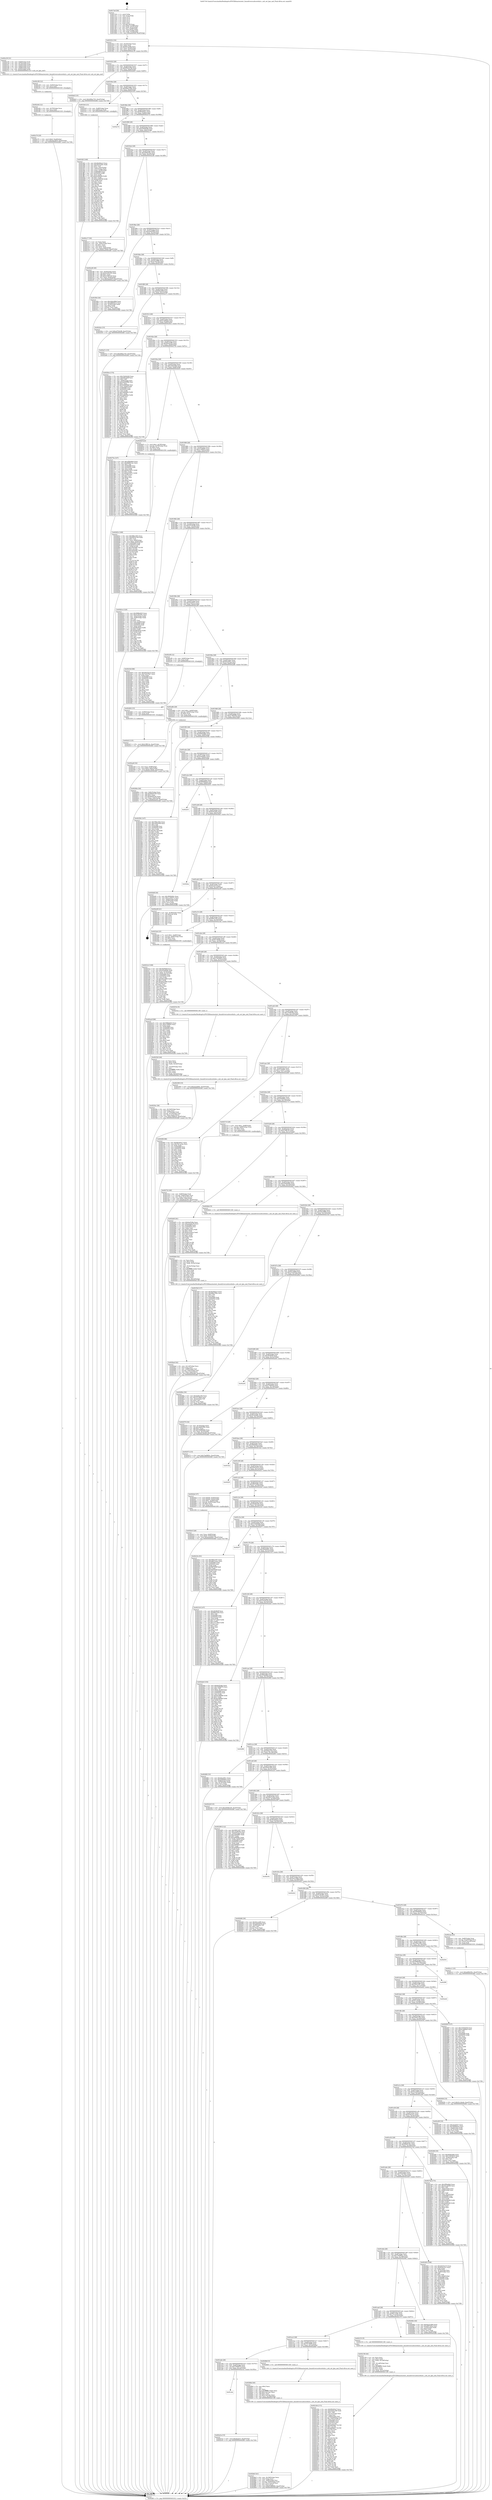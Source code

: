 digraph "0x4017e0" {
  label = "0x4017e0 (/mnt/c/Users/mathe/Desktop/tcc/POCII/binaries/extr_linuxdriversusbcorehub.c_usb_set_lpm_mel_Final-ollvm.out::main(0))"
  labelloc = "t"
  node[shape=record]

  Entry [label="",width=0.3,height=0.3,shape=circle,fillcolor=black,style=filled]
  "0x401812" [label="{
     0x401812 [32]\l
     | [instrs]\l
     &nbsp;&nbsp;0x401812 \<+6\>: mov -0xa4(%rbp),%eax\l
     &nbsp;&nbsp;0x401818 \<+2\>: mov %eax,%ecx\l
     &nbsp;&nbsp;0x40181a \<+6\>: sub $0x92ccedf4,%ecx\l
     &nbsp;&nbsp;0x401820 \<+6\>: mov %eax,-0xa8(%rbp)\l
     &nbsp;&nbsp;0x401826 \<+6\>: mov %ecx,-0xac(%rbp)\l
     &nbsp;&nbsp;0x40182c \<+6\>: je 0000000000402c39 \<main+0x1459\>\l
  }"]
  "0x402c39" [label="{
     0x402c39 [31]\l
     | [instrs]\l
     &nbsp;&nbsp;0x402c39 \<+4\>: mov -0x60(%rbp),%rdi\l
     &nbsp;&nbsp;0x402c3d \<+4\>: mov -0x70(%rbp),%rsi\l
     &nbsp;&nbsp;0x402c41 \<+3\>: mov -0x50(%rbp),%edx\l
     &nbsp;&nbsp;0x402c44 \<+4\>: mov -0x80(%rbp),%rcx\l
     &nbsp;&nbsp;0x402c48 \<+7\>: mov -0x98(%rbp),%r8\l
     &nbsp;&nbsp;0x402c4f \<+4\>: mov -0x54(%rbp),%r9d\l
     &nbsp;&nbsp;0x402c53 \<+5\>: call 0000000000401410 \<usb_set_lpm_mel\>\l
     | [calls]\l
     &nbsp;&nbsp;0x401410 \{1\} (/mnt/c/Users/mathe/Desktop/tcc/POCII/binaries/extr_linuxdriversusbcorehub.c_usb_set_lpm_mel_Final-ollvm.out::usb_set_lpm_mel)\l
  }"]
  "0x401832" [label="{
     0x401832 [28]\l
     | [instrs]\l
     &nbsp;&nbsp;0x401832 \<+5\>: jmp 0000000000401837 \<main+0x57\>\l
     &nbsp;&nbsp;0x401837 \<+6\>: mov -0xa8(%rbp),%eax\l
     &nbsp;&nbsp;0x40183d \<+5\>: sub $0x9563a7e8,%eax\l
     &nbsp;&nbsp;0x401842 \<+6\>: mov %eax,-0xb0(%rbp)\l
     &nbsp;&nbsp;0x401848 \<+6\>: je 00000000004026e5 \<main+0xf05\>\l
  }"]
  Exit [label="",width=0.3,height=0.3,shape=circle,fillcolor=black,style=filled,peripheries=2]
  "0x4026e5" [label="{
     0x4026e5 [15]\l
     | [instrs]\l
     &nbsp;&nbsp;0x4026e5 \<+10\>: movl $0x406ac743,-0xa4(%rbp)\l
     &nbsp;&nbsp;0x4026ef \<+5\>: jmp 0000000000402fbf \<main+0x17df\>\l
  }"]
  "0x40184e" [label="{
     0x40184e [28]\l
     | [instrs]\l
     &nbsp;&nbsp;0x40184e \<+5\>: jmp 0000000000401853 \<main+0x73\>\l
     &nbsp;&nbsp;0x401853 \<+6\>: mov -0xa8(%rbp),%eax\l
     &nbsp;&nbsp;0x401859 \<+5\>: sub $0x9dba784e,%eax\l
     &nbsp;&nbsp;0x40185e \<+6\>: mov %eax,-0xb4(%rbp)\l
     &nbsp;&nbsp;0x401864 \<+6\>: je 0000000000401fc6 \<main+0x7e6\>\l
  }"]
  "0x401efa" [label="{
     0x401efa\l
  }", style=dashed]
  "0x401fc6" [label="{
     0x401fc6 [13]\l
     | [instrs]\l
     &nbsp;&nbsp;0x401fc6 \<+4\>: mov -0x48(%rbp),%rax\l
     &nbsp;&nbsp;0x401fca \<+4\>: mov 0x8(%rax),%rdi\l
     &nbsp;&nbsp;0x401fce \<+5\>: call 0000000000401060 \<atoi@plt\>\l
     | [calls]\l
     &nbsp;&nbsp;0x401060 \{1\} (unknown)\l
  }"]
  "0x40186a" [label="{
     0x40186a [28]\l
     | [instrs]\l
     &nbsp;&nbsp;0x40186a \<+5\>: jmp 000000000040186f \<main+0x8f\>\l
     &nbsp;&nbsp;0x40186f \<+6\>: mov -0xa8(%rbp),%eax\l
     &nbsp;&nbsp;0x401875 \<+5\>: sub $0x9fcb04a7,%eax\l
     &nbsp;&nbsp;0x40187a \<+6\>: mov %eax,-0xb8(%rbp)\l
     &nbsp;&nbsp;0x401880 \<+6\>: je 0000000000402e7d \<main+0x169d\>\l
  }"]
  "0x402e3a" [label="{
     0x402e3a [15]\l
     | [instrs]\l
     &nbsp;&nbsp;0x402e3a \<+10\>: movl $0xdead15,-0xa4(%rbp)\l
     &nbsp;&nbsp;0x402e44 \<+5\>: jmp 0000000000402fbf \<main+0x17df\>\l
  }"]
  "0x402e7d" [label="{
     0x402e7d\l
  }", style=dashed]
  "0x401886" [label="{
     0x401886 [28]\l
     | [instrs]\l
     &nbsp;&nbsp;0x401886 \<+5\>: jmp 000000000040188b \<main+0xab\>\l
     &nbsp;&nbsp;0x40188b \<+6\>: mov -0xa8(%rbp),%eax\l
     &nbsp;&nbsp;0x401891 \<+5\>: sub $0xa59562d6,%eax\l
     &nbsp;&nbsp;0x401896 \<+6\>: mov %eax,-0xbc(%rbp)\l
     &nbsp;&nbsp;0x40189c \<+6\>: je 0000000000402c17 \<main+0x1437\>\l
  }"]
  "0x402d13" [label="{
     0x402d13 [15]\l
     | [instrs]\l
     &nbsp;&nbsp;0x402d13 \<+10\>: movl $0x21ff612e,-0xa4(%rbp)\l
     &nbsp;&nbsp;0x402d1d \<+5\>: jmp 0000000000402fbf \<main+0x17df\>\l
  }"]
  "0x402c17" [label="{
     0x402c17 [34]\l
     | [instrs]\l
     &nbsp;&nbsp;0x402c17 \<+2\>: xor %eax,%eax\l
     &nbsp;&nbsp;0x402c19 \<+6\>: mov -0x9c(%rbp),%ecx\l
     &nbsp;&nbsp;0x402c1f \<+3\>: sub $0x1,%eax\l
     &nbsp;&nbsp;0x402c22 \<+2\>: sub %eax,%ecx\l
     &nbsp;&nbsp;0x402c24 \<+6\>: mov %ecx,-0x9c(%rbp)\l
     &nbsp;&nbsp;0x402c2a \<+10\>: movl $0x9170626,-0xa4(%rbp)\l
     &nbsp;&nbsp;0x402c34 \<+5\>: jmp 0000000000402fbf \<main+0x17df\>\l
  }"]
  "0x4018a2" [label="{
     0x4018a2 [28]\l
     | [instrs]\l
     &nbsp;&nbsp;0x4018a2 \<+5\>: jmp 00000000004018a7 \<main+0xc7\>\l
     &nbsp;&nbsp;0x4018a7 \<+6\>: mov -0xa8(%rbp),%eax\l
     &nbsp;&nbsp;0x4018ad \<+5\>: sub $0xab80e54c,%eax\l
     &nbsp;&nbsp;0x4018b2 \<+6\>: mov %eax,-0xc0(%rbp)\l
     &nbsp;&nbsp;0x4018b8 \<+6\>: je 0000000000402cd0 \<main+0x14f0\>\l
  }"]
  "0x402d04" [label="{
     0x402d04 [15]\l
     | [instrs]\l
     &nbsp;&nbsp;0x402d04 \<+7\>: mov -0x98(%rbp),%rax\l
     &nbsp;&nbsp;0x402d0b \<+3\>: mov %rax,%rdi\l
     &nbsp;&nbsp;0x402d0e \<+5\>: call 0000000000401030 \<free@plt\>\l
     | [calls]\l
     &nbsp;&nbsp;0x401030 \{1\} (unknown)\l
  }"]
  "0x402cd0" [label="{
     0x402cd0 [40]\l
     | [instrs]\l
     &nbsp;&nbsp;0x402cd0 \<+6\>: mov -0xa0(%rbp),%eax\l
     &nbsp;&nbsp;0x402cd6 \<+5\>: sub $0x2c582c25,%eax\l
     &nbsp;&nbsp;0x402cdb \<+3\>: add $0x1,%eax\l
     &nbsp;&nbsp;0x402cde \<+5\>: add $0x2c582c25,%eax\l
     &nbsp;&nbsp;0x402ce3 \<+6\>: mov %eax,-0xa0(%rbp)\l
     &nbsp;&nbsp;0x402ce9 \<+10\>: movl $0x5eacb67f,-0xa4(%rbp)\l
     &nbsp;&nbsp;0x402cf3 \<+5\>: jmp 0000000000402fbf \<main+0x17df\>\l
  }"]
  "0x4018be" [label="{
     0x4018be [28]\l
     | [instrs]\l
     &nbsp;&nbsp;0x4018be \<+5\>: jmp 00000000004018c3 \<main+0xe3\>\l
     &nbsp;&nbsp;0x4018c3 \<+6\>: mov -0xa8(%rbp),%eax\l
     &nbsp;&nbsp;0x4018c9 \<+5\>: sub $0xaeeb582f,%eax\l
     &nbsp;&nbsp;0x4018ce \<+6\>: mov %eax,-0xc4(%rbp)\l
     &nbsp;&nbsp;0x4018d4 \<+6\>: je 0000000000401f04 \<main+0x724\>\l
  }"]
  "0x402cc1" [label="{
     0x402cc1 [15]\l
     | [instrs]\l
     &nbsp;&nbsp;0x402cc1 \<+10\>: movl $0xab80e54c,-0xa4(%rbp)\l
     &nbsp;&nbsp;0x402ccb \<+5\>: jmp 0000000000402fbf \<main+0x17df\>\l
  }"]
  "0x401f04" [label="{
     0x401f04 [30]\l
     | [instrs]\l
     &nbsp;&nbsp;0x401f04 \<+5\>: mov $0x24dc488d,%eax\l
     &nbsp;&nbsp;0x401f09 \<+5\>: mov $0x28600dc3,%ecx\l
     &nbsp;&nbsp;0x401f0e \<+3\>: mov -0x34(%rbp),%edx\l
     &nbsp;&nbsp;0x401f11 \<+3\>: cmp $0x2,%edx\l
     &nbsp;&nbsp;0x401f14 \<+3\>: cmovne %ecx,%eax\l
     &nbsp;&nbsp;0x401f17 \<+6\>: mov %eax,-0xa4(%rbp)\l
     &nbsp;&nbsp;0x401f1d \<+5\>: jmp 0000000000402fbf \<main+0x17df\>\l
  }"]
  "0x4018da" [label="{
     0x4018da [28]\l
     | [instrs]\l
     &nbsp;&nbsp;0x4018da \<+5\>: jmp 00000000004018df \<main+0xff\>\l
     &nbsp;&nbsp;0x4018df \<+6\>: mov -0xa8(%rbp),%eax\l
     &nbsp;&nbsp;0x4018e5 \<+5\>: sub $0xaf3ed508,%eax\l
     &nbsp;&nbsp;0x4018ea \<+6\>: mov %eax,-0xc8(%rbp)\l
     &nbsp;&nbsp;0x4018f0 \<+6\>: je 000000000040242e \<main+0xc4e\>\l
  }"]
  "0x402fbf" [label="{
     0x402fbf [5]\l
     | [instrs]\l
     &nbsp;&nbsp;0x402fbf \<+5\>: jmp 0000000000401812 \<main+0x32\>\l
  }"]
  "0x4017e0" [label="{
     0x4017e0 [50]\l
     | [instrs]\l
     &nbsp;&nbsp;0x4017e0 \<+1\>: push %rbp\l
     &nbsp;&nbsp;0x4017e1 \<+3\>: mov %rsp,%rbp\l
     &nbsp;&nbsp;0x4017e4 \<+2\>: push %r15\l
     &nbsp;&nbsp;0x4017e6 \<+2\>: push %r14\l
     &nbsp;&nbsp;0x4017e8 \<+2\>: push %r13\l
     &nbsp;&nbsp;0x4017ea \<+2\>: push %r12\l
     &nbsp;&nbsp;0x4017ec \<+1\>: push %rbx\l
     &nbsp;&nbsp;0x4017ed \<+7\>: sub $0x1a8,%rsp\l
     &nbsp;&nbsp;0x4017f4 \<+7\>: movl $0x0,-0x38(%rbp)\l
     &nbsp;&nbsp;0x4017fb \<+3\>: mov %edi,-0x3c(%rbp)\l
     &nbsp;&nbsp;0x4017fe \<+4\>: mov %rsi,-0x48(%rbp)\l
     &nbsp;&nbsp;0x401802 \<+3\>: mov -0x3c(%rbp),%edi\l
     &nbsp;&nbsp;0x401805 \<+3\>: mov %edi,-0x34(%rbp)\l
     &nbsp;&nbsp;0x401808 \<+10\>: movl $0xaeeb582f,-0xa4(%rbp)\l
  }"]
  "0x402c70" [label="{
     0x402c70 [25]\l
     | [instrs]\l
     &nbsp;&nbsp;0x402c70 \<+10\>: movl $0x0,-0xa0(%rbp)\l
     &nbsp;&nbsp;0x402c7a \<+10\>: movl $0x5eacb67f,-0xa4(%rbp)\l
     &nbsp;&nbsp;0x402c84 \<+5\>: jmp 0000000000402fbf \<main+0x17df\>\l
  }"]
  "0x40242e" [label="{
     0x40242e [15]\l
     | [instrs]\l
     &nbsp;&nbsp;0x40242e \<+10\>: movl $0xcd744c68,-0xa4(%rbp)\l
     &nbsp;&nbsp;0x402438 \<+5\>: jmp 0000000000402fbf \<main+0x17df\>\l
  }"]
  "0x4018f6" [label="{
     0x4018f6 [28]\l
     | [instrs]\l
     &nbsp;&nbsp;0x4018f6 \<+5\>: jmp 00000000004018fb \<main+0x11b\>\l
     &nbsp;&nbsp;0x4018fb \<+6\>: mov -0xa8(%rbp),%eax\l
     &nbsp;&nbsp;0x401901 \<+5\>: sub $0xb0fcebdf,%eax\l
     &nbsp;&nbsp;0x401906 \<+6\>: mov %eax,-0xcc(%rbp)\l
     &nbsp;&nbsp;0x40190c \<+6\>: je 0000000000402a7c \<main+0x129c\>\l
  }"]
  "0x402c64" [label="{
     0x402c64 [12]\l
     | [instrs]\l
     &nbsp;&nbsp;0x402c64 \<+4\>: mov -0x70(%rbp),%rcx\l
     &nbsp;&nbsp;0x402c68 \<+3\>: mov %rcx,%rdi\l
     &nbsp;&nbsp;0x402c6b \<+5\>: call 0000000000401030 \<free@plt\>\l
     | [calls]\l
     &nbsp;&nbsp;0x401030 \{1\} (unknown)\l
  }"]
  "0x402a7c" [label="{
     0x402a7c [15]\l
     | [instrs]\l
     &nbsp;&nbsp;0x402a7c \<+10\>: movl $0x406ac743,-0xa4(%rbp)\l
     &nbsp;&nbsp;0x402a86 \<+5\>: jmp 0000000000402fbf \<main+0x17df\>\l
  }"]
  "0x401912" [label="{
     0x401912 [28]\l
     | [instrs]\l
     &nbsp;&nbsp;0x401912 \<+5\>: jmp 0000000000401917 \<main+0x137\>\l
     &nbsp;&nbsp;0x401917 \<+6\>: mov -0xa8(%rbp),%eax\l
     &nbsp;&nbsp;0x40191d \<+5\>: sub $0xb1ab6ba0,%eax\l
     &nbsp;&nbsp;0x401922 \<+6\>: mov %eax,-0xd0(%rbp)\l
     &nbsp;&nbsp;0x401928 \<+6\>: je 00000000004029ce \<main+0x11ee\>\l
  }"]
  "0x402c58" [label="{
     0x402c58 [12]\l
     | [instrs]\l
     &nbsp;&nbsp;0x402c58 \<+4\>: mov -0x60(%rbp),%rcx\l
     &nbsp;&nbsp;0x402c5c \<+3\>: mov %rcx,%rdi\l
     &nbsp;&nbsp;0x402c5f \<+5\>: call 0000000000401030 \<free@plt\>\l
     | [calls]\l
     &nbsp;&nbsp;0x401030 \{1\} (unknown)\l
  }"]
  "0x4029ce" [label="{
     0x4029ce [174]\l
     | [instrs]\l
     &nbsp;&nbsp;0x4029ce \<+5\>: mov $0x33d44d28,%eax\l
     &nbsp;&nbsp;0x4029d3 \<+5\>: mov $0xb0fcebdf,%ecx\l
     &nbsp;&nbsp;0x4029d8 \<+2\>: mov $0x1,%dl\l
     &nbsp;&nbsp;0x4029da \<+6\>: mov -0x84(%rbp),%esi\l
     &nbsp;&nbsp;0x4029e0 \<+6\>: add $0x4e0b95b6,%esi\l
     &nbsp;&nbsp;0x4029e6 \<+3\>: add $0x1,%esi\l
     &nbsp;&nbsp;0x4029e9 \<+6\>: sub $0x4e0b95b6,%esi\l
     &nbsp;&nbsp;0x4029ef \<+6\>: mov %esi,-0x84(%rbp)\l
     &nbsp;&nbsp;0x4029f5 \<+7\>: mov 0x405068,%esi\l
     &nbsp;&nbsp;0x4029fc \<+7\>: mov 0x405054,%edi\l
     &nbsp;&nbsp;0x402a03 \<+3\>: mov %esi,%r8d\l
     &nbsp;&nbsp;0x402a06 \<+7\>: sub $0x3a6fe9b2,%r8d\l
     &nbsp;&nbsp;0x402a0d \<+4\>: sub $0x1,%r8d\l
     &nbsp;&nbsp;0x402a11 \<+7\>: add $0x3a6fe9b2,%r8d\l
     &nbsp;&nbsp;0x402a18 \<+4\>: imul %r8d,%esi\l
     &nbsp;&nbsp;0x402a1c \<+3\>: and $0x1,%esi\l
     &nbsp;&nbsp;0x402a1f \<+3\>: cmp $0x0,%esi\l
     &nbsp;&nbsp;0x402a22 \<+4\>: sete %r9b\l
     &nbsp;&nbsp;0x402a26 \<+3\>: cmp $0xa,%edi\l
     &nbsp;&nbsp;0x402a29 \<+4\>: setl %r10b\l
     &nbsp;&nbsp;0x402a2d \<+3\>: mov %r9b,%r11b\l
     &nbsp;&nbsp;0x402a30 \<+4\>: xor $0xff,%r11b\l
     &nbsp;&nbsp;0x402a34 \<+3\>: mov %r10b,%bl\l
     &nbsp;&nbsp;0x402a37 \<+3\>: xor $0xff,%bl\l
     &nbsp;&nbsp;0x402a3a \<+3\>: xor $0x1,%dl\l
     &nbsp;&nbsp;0x402a3d \<+3\>: mov %r11b,%r14b\l
     &nbsp;&nbsp;0x402a40 \<+4\>: and $0xff,%r14b\l
     &nbsp;&nbsp;0x402a44 \<+3\>: and %dl,%r9b\l
     &nbsp;&nbsp;0x402a47 \<+3\>: mov %bl,%r15b\l
     &nbsp;&nbsp;0x402a4a \<+4\>: and $0xff,%r15b\l
     &nbsp;&nbsp;0x402a4e \<+3\>: and %dl,%r10b\l
     &nbsp;&nbsp;0x402a51 \<+3\>: or %r9b,%r14b\l
     &nbsp;&nbsp;0x402a54 \<+3\>: or %r10b,%r15b\l
     &nbsp;&nbsp;0x402a57 \<+3\>: xor %r15b,%r14b\l
     &nbsp;&nbsp;0x402a5a \<+3\>: or %bl,%r11b\l
     &nbsp;&nbsp;0x402a5d \<+4\>: xor $0xff,%r11b\l
     &nbsp;&nbsp;0x402a61 \<+3\>: or $0x1,%dl\l
     &nbsp;&nbsp;0x402a64 \<+3\>: and %dl,%r11b\l
     &nbsp;&nbsp;0x402a67 \<+3\>: or %r11b,%r14b\l
     &nbsp;&nbsp;0x402a6a \<+4\>: test $0x1,%r14b\l
     &nbsp;&nbsp;0x402a6e \<+3\>: cmovne %ecx,%eax\l
     &nbsp;&nbsp;0x402a71 \<+6\>: mov %eax,-0xa4(%rbp)\l
     &nbsp;&nbsp;0x402a77 \<+5\>: jmp 0000000000402fbf \<main+0x17df\>\l
  }"]
  "0x40192e" [label="{
     0x40192e [28]\l
     | [instrs]\l
     &nbsp;&nbsp;0x40192e \<+5\>: jmp 0000000000401933 \<main+0x153\>\l
     &nbsp;&nbsp;0x401933 \<+6\>: mov -0xa8(%rbp),%eax\l
     &nbsp;&nbsp;0x401939 \<+5\>: sub $0xb6cfa305,%eax\l
     &nbsp;&nbsp;0x40193e \<+6\>: mov %eax,-0xd4(%rbp)\l
     &nbsp;&nbsp;0x401944 \<+6\>: je 000000000040275a \<main+0xf7a\>\l
  }"]
  "0x402bed" [label="{
     0x402bed [42]\l
     | [instrs]\l
     &nbsp;&nbsp;0x402bed \<+6\>: mov -0x1c0(%rbp),%ecx\l
     &nbsp;&nbsp;0x402bf3 \<+3\>: imul %eax,%ecx\l
     &nbsp;&nbsp;0x402bf6 \<+7\>: mov -0x98(%rbp),%r8\l
     &nbsp;&nbsp;0x402bfd \<+7\>: movslq -0x9c(%rbp),%r9\l
     &nbsp;&nbsp;0x402c04 \<+4\>: mov %ecx,(%r8,%r9,4)\l
     &nbsp;&nbsp;0x402c08 \<+10\>: movl $0xa59562d6,-0xa4(%rbp)\l
     &nbsp;&nbsp;0x402c12 \<+5\>: jmp 0000000000402fbf \<main+0x17df\>\l
  }"]
  "0x40275a" [label="{
     0x40275a [147]\l
     | [instrs]\l
     &nbsp;&nbsp;0x40275a \<+5\>: mov $0x3f56a6bd,%eax\l
     &nbsp;&nbsp;0x40275f \<+5\>: mov $0x689813ec,%ecx\l
     &nbsp;&nbsp;0x402764 \<+2\>: mov $0x1,%dl\l
     &nbsp;&nbsp;0x402766 \<+7\>: mov 0x405068,%esi\l
     &nbsp;&nbsp;0x40276d \<+7\>: mov 0x405054,%edi\l
     &nbsp;&nbsp;0x402774 \<+3\>: mov %esi,%r8d\l
     &nbsp;&nbsp;0x402777 \<+7\>: add $0x6cf1087c,%r8d\l
     &nbsp;&nbsp;0x40277e \<+4\>: sub $0x1,%r8d\l
     &nbsp;&nbsp;0x402782 \<+7\>: sub $0x6cf1087c,%r8d\l
     &nbsp;&nbsp;0x402789 \<+4\>: imul %r8d,%esi\l
     &nbsp;&nbsp;0x40278d \<+3\>: and $0x1,%esi\l
     &nbsp;&nbsp;0x402790 \<+3\>: cmp $0x0,%esi\l
     &nbsp;&nbsp;0x402793 \<+4\>: sete %r9b\l
     &nbsp;&nbsp;0x402797 \<+3\>: cmp $0xa,%edi\l
     &nbsp;&nbsp;0x40279a \<+4\>: setl %r10b\l
     &nbsp;&nbsp;0x40279e \<+3\>: mov %r9b,%r11b\l
     &nbsp;&nbsp;0x4027a1 \<+4\>: xor $0xff,%r11b\l
     &nbsp;&nbsp;0x4027a5 \<+3\>: mov %r10b,%bl\l
     &nbsp;&nbsp;0x4027a8 \<+3\>: xor $0xff,%bl\l
     &nbsp;&nbsp;0x4027ab \<+3\>: xor $0x0,%dl\l
     &nbsp;&nbsp;0x4027ae \<+3\>: mov %r11b,%r14b\l
     &nbsp;&nbsp;0x4027b1 \<+4\>: and $0x0,%r14b\l
     &nbsp;&nbsp;0x4027b5 \<+3\>: and %dl,%r9b\l
     &nbsp;&nbsp;0x4027b8 \<+3\>: mov %bl,%r15b\l
     &nbsp;&nbsp;0x4027bb \<+4\>: and $0x0,%r15b\l
     &nbsp;&nbsp;0x4027bf \<+3\>: and %dl,%r10b\l
     &nbsp;&nbsp;0x4027c2 \<+3\>: or %r9b,%r14b\l
     &nbsp;&nbsp;0x4027c5 \<+3\>: or %r10b,%r15b\l
     &nbsp;&nbsp;0x4027c8 \<+3\>: xor %r15b,%r14b\l
     &nbsp;&nbsp;0x4027cb \<+3\>: or %bl,%r11b\l
     &nbsp;&nbsp;0x4027ce \<+4\>: xor $0xff,%r11b\l
     &nbsp;&nbsp;0x4027d2 \<+3\>: or $0x0,%dl\l
     &nbsp;&nbsp;0x4027d5 \<+3\>: and %dl,%r11b\l
     &nbsp;&nbsp;0x4027d8 \<+3\>: or %r11b,%r14b\l
     &nbsp;&nbsp;0x4027db \<+4\>: test $0x1,%r14b\l
     &nbsp;&nbsp;0x4027df \<+3\>: cmovne %ecx,%eax\l
     &nbsp;&nbsp;0x4027e2 \<+6\>: mov %eax,-0xa4(%rbp)\l
     &nbsp;&nbsp;0x4027e8 \<+5\>: jmp 0000000000402fbf \<main+0x17df\>\l
  }"]
  "0x40194a" [label="{
     0x40194a [28]\l
     | [instrs]\l
     &nbsp;&nbsp;0x40194a \<+5\>: jmp 000000000040194f \<main+0x16f\>\l
     &nbsp;&nbsp;0x40194f \<+6\>: mov -0xa8(%rbp),%eax\l
     &nbsp;&nbsp;0x401955 \<+5\>: sub $0xc4d5c059,%eax\l
     &nbsp;&nbsp;0x40195a \<+6\>: mov %eax,-0xd8(%rbp)\l
     &nbsp;&nbsp;0x401960 \<+6\>: je 0000000000402625 \<main+0xe45\>\l
  }"]
  "0x402bb9" [label="{
     0x402bb9 [52]\l
     | [instrs]\l
     &nbsp;&nbsp;0x402bb9 \<+2\>: xor %ecx,%ecx\l
     &nbsp;&nbsp;0x402bbb \<+5\>: mov $0x2,%edx\l
     &nbsp;&nbsp;0x402bc0 \<+6\>: mov %edx,-0x1bc(%rbp)\l
     &nbsp;&nbsp;0x402bc6 \<+1\>: cltd\l
     &nbsp;&nbsp;0x402bc7 \<+6\>: mov -0x1bc(%rbp),%esi\l
     &nbsp;&nbsp;0x402bcd \<+2\>: idiv %esi\l
     &nbsp;&nbsp;0x402bcf \<+6\>: imul $0xfffffffe,%edx,%edx\l
     &nbsp;&nbsp;0x402bd5 \<+2\>: mov %ecx,%edi\l
     &nbsp;&nbsp;0x402bd7 \<+2\>: sub %edx,%edi\l
     &nbsp;&nbsp;0x402bd9 \<+2\>: mov %ecx,%edx\l
     &nbsp;&nbsp;0x402bdb \<+3\>: sub $0x1,%edx\l
     &nbsp;&nbsp;0x402bde \<+2\>: add %edx,%edi\l
     &nbsp;&nbsp;0x402be0 \<+2\>: sub %edi,%ecx\l
     &nbsp;&nbsp;0x402be2 \<+6\>: mov %ecx,-0x1c0(%rbp)\l
     &nbsp;&nbsp;0x402be8 \<+5\>: call 0000000000401160 \<next_i\>\l
     | [calls]\l
     &nbsp;&nbsp;0x401160 \{1\} (/mnt/c/Users/mathe/Desktop/tcc/POCII/binaries/extr_linuxdriversusbcorehub.c_usb_set_lpm_mel_Final-ollvm.out::next_i)\l
  }"]
  "0x402625" [label="{
     0x402625 [23]\l
     | [instrs]\l
     &nbsp;&nbsp;0x402625 \<+7\>: movl $0x1,-0x78(%rbp)\l
     &nbsp;&nbsp;0x40262c \<+4\>: movslq -0x78(%rbp),%rax\l
     &nbsp;&nbsp;0x402630 \<+4\>: shl $0x3,%rax\l
     &nbsp;&nbsp;0x402634 \<+3\>: mov %rax,%rdi\l
     &nbsp;&nbsp;0x402637 \<+5\>: call 0000000000401050 \<malloc@plt\>\l
     | [calls]\l
     &nbsp;&nbsp;0x401050 \{1\} (unknown)\l
  }"]
  "0x401966" [label="{
     0x401966 [28]\l
     | [instrs]\l
     &nbsp;&nbsp;0x401966 \<+5\>: jmp 000000000040196b \<main+0x18b\>\l
     &nbsp;&nbsp;0x40196b \<+6\>: mov -0xa8(%rbp),%eax\l
     &nbsp;&nbsp;0x401971 \<+5\>: sub $0xcc36f843,%eax\l
     &nbsp;&nbsp;0x401976 \<+6\>: mov %eax,-0xdc(%rbp)\l
     &nbsp;&nbsp;0x40197c \<+6\>: je 0000000000402b1e \<main+0x133e\>\l
  }"]
  "0x402aa8" [label="{
     0x402aa8 [32]\l
     | [instrs]\l
     &nbsp;&nbsp;0x402aa8 \<+7\>: mov %rax,-0x98(%rbp)\l
     &nbsp;&nbsp;0x402aaf \<+10\>: movl $0x0,-0x9c(%rbp)\l
     &nbsp;&nbsp;0x402ab9 \<+10\>: movl $0x9170626,-0xa4(%rbp)\l
     &nbsp;&nbsp;0x402ac3 \<+5\>: jmp 0000000000402fbf \<main+0x17df\>\l
  }"]
  "0x402b1e" [label="{
     0x402b1e [120]\l
     | [instrs]\l
     &nbsp;&nbsp;0x402b1e \<+5\>: mov $0x5886e825,%eax\l
     &nbsp;&nbsp;0x402b23 \<+5\>: mov $0x51d5c001,%ecx\l
     &nbsp;&nbsp;0x402b28 \<+6\>: mov -0x9c(%rbp),%edx\l
     &nbsp;&nbsp;0x402b2e \<+6\>: cmp -0x90(%rbp),%edx\l
     &nbsp;&nbsp;0x402b34 \<+4\>: setl %sil\l
     &nbsp;&nbsp;0x402b38 \<+4\>: and $0x1,%sil\l
     &nbsp;&nbsp;0x402b3c \<+4\>: mov %sil,-0x29(%rbp)\l
     &nbsp;&nbsp;0x402b40 \<+7\>: mov 0x405068,%edx\l
     &nbsp;&nbsp;0x402b47 \<+7\>: mov 0x405054,%edi\l
     &nbsp;&nbsp;0x402b4e \<+3\>: mov %edx,%r8d\l
     &nbsp;&nbsp;0x402b51 \<+7\>: sub $0x9fcf45e4,%r8d\l
     &nbsp;&nbsp;0x402b58 \<+4\>: sub $0x1,%r8d\l
     &nbsp;&nbsp;0x402b5c \<+7\>: add $0x9fcf45e4,%r8d\l
     &nbsp;&nbsp;0x402b63 \<+4\>: imul %r8d,%edx\l
     &nbsp;&nbsp;0x402b67 \<+3\>: and $0x1,%edx\l
     &nbsp;&nbsp;0x402b6a \<+3\>: cmp $0x0,%edx\l
     &nbsp;&nbsp;0x402b6d \<+4\>: sete %sil\l
     &nbsp;&nbsp;0x402b71 \<+3\>: cmp $0xa,%edi\l
     &nbsp;&nbsp;0x402b74 \<+4\>: setl %r9b\l
     &nbsp;&nbsp;0x402b78 \<+3\>: mov %sil,%r10b\l
     &nbsp;&nbsp;0x402b7b \<+3\>: and %r9b,%r10b\l
     &nbsp;&nbsp;0x402b7e \<+3\>: xor %r9b,%sil\l
     &nbsp;&nbsp;0x402b81 \<+3\>: or %sil,%r10b\l
     &nbsp;&nbsp;0x402b84 \<+4\>: test $0x1,%r10b\l
     &nbsp;&nbsp;0x402b88 \<+3\>: cmovne %ecx,%eax\l
     &nbsp;&nbsp;0x402b8b \<+6\>: mov %eax,-0xa4(%rbp)\l
     &nbsp;&nbsp;0x402b91 \<+5\>: jmp 0000000000402fbf \<main+0x17df\>\l
  }"]
  "0x401982" [label="{
     0x401982 [28]\l
     | [instrs]\l
     &nbsp;&nbsp;0x401982 \<+5\>: jmp 0000000000401987 \<main+0x1a7\>\l
     &nbsp;&nbsp;0x401987 \<+6\>: mov -0xa8(%rbp),%eax\l
     &nbsp;&nbsp;0x40198d \<+5\>: sub $0xcd744c68,%eax\l
     &nbsp;&nbsp;0x401992 \<+6\>: mov %eax,-0xe0(%rbp)\l
     &nbsp;&nbsp;0x401998 \<+6\>: je 000000000040243d \<main+0xc5d\>\l
  }"]
  "0x4028e5" [label="{
     0x4028e5 [41]\l
     | [instrs]\l
     &nbsp;&nbsp;0x4028e5 \<+6\>: mov -0x1b8(%rbp),%ecx\l
     &nbsp;&nbsp;0x4028eb \<+3\>: imul %eax,%ecx\l
     &nbsp;&nbsp;0x4028ee \<+4\>: mov -0x80(%rbp),%rsi\l
     &nbsp;&nbsp;0x4028f2 \<+7\>: movslq -0x84(%rbp),%rdi\l
     &nbsp;&nbsp;0x4028f9 \<+4\>: mov (%rsi,%rdi,8),%rsi\l
     &nbsp;&nbsp;0x4028fd \<+2\>: mov %ecx,(%rsi)\l
     &nbsp;&nbsp;0x4028ff \<+10\>: movl $0xd7d89060,-0xa4(%rbp)\l
     &nbsp;&nbsp;0x402909 \<+5\>: jmp 0000000000402fbf \<main+0x17df\>\l
  }"]
  "0x40243d" [label="{
     0x40243d [86]\l
     | [instrs]\l
     &nbsp;&nbsp;0x40243d \<+5\>: mov $0x2b432a33,%eax\l
     &nbsp;&nbsp;0x402442 \<+5\>: mov $0x724478e7,%ecx\l
     &nbsp;&nbsp;0x402447 \<+2\>: xor %edx,%edx\l
     &nbsp;&nbsp;0x402449 \<+7\>: mov 0x405068,%esi\l
     &nbsp;&nbsp;0x402450 \<+7\>: mov 0x405054,%edi\l
     &nbsp;&nbsp;0x402457 \<+3\>: sub $0x1,%edx\l
     &nbsp;&nbsp;0x40245a \<+3\>: mov %esi,%r8d\l
     &nbsp;&nbsp;0x40245d \<+3\>: add %edx,%r8d\l
     &nbsp;&nbsp;0x402460 \<+4\>: imul %r8d,%esi\l
     &nbsp;&nbsp;0x402464 \<+3\>: and $0x1,%esi\l
     &nbsp;&nbsp;0x402467 \<+3\>: cmp $0x0,%esi\l
     &nbsp;&nbsp;0x40246a \<+4\>: sete %r9b\l
     &nbsp;&nbsp;0x40246e \<+3\>: cmp $0xa,%edi\l
     &nbsp;&nbsp;0x402471 \<+4\>: setl %r10b\l
     &nbsp;&nbsp;0x402475 \<+3\>: mov %r9b,%r11b\l
     &nbsp;&nbsp;0x402478 \<+3\>: and %r10b,%r11b\l
     &nbsp;&nbsp;0x40247b \<+3\>: xor %r10b,%r9b\l
     &nbsp;&nbsp;0x40247e \<+3\>: or %r9b,%r11b\l
     &nbsp;&nbsp;0x402481 \<+4\>: test $0x1,%r11b\l
     &nbsp;&nbsp;0x402485 \<+3\>: cmovne %ecx,%eax\l
     &nbsp;&nbsp;0x402488 \<+6\>: mov %eax,-0xa4(%rbp)\l
     &nbsp;&nbsp;0x40248e \<+5\>: jmp 0000000000402fbf \<main+0x17df\>\l
  }"]
  "0x40199e" [label="{
     0x40199e [28]\l
     | [instrs]\l
     &nbsp;&nbsp;0x40199e \<+5\>: jmp 00000000004019a3 \<main+0x1c3\>\l
     &nbsp;&nbsp;0x4019a3 \<+6\>: mov -0xa8(%rbp),%eax\l
     &nbsp;&nbsp;0x4019a9 \<+5\>: sub $0xcfaeb027,%eax\l
     &nbsp;&nbsp;0x4019ae \<+6\>: mov %eax,-0xe4(%rbp)\l
     &nbsp;&nbsp;0x4019b4 \<+6\>: je 0000000000402cf8 \<main+0x1518\>\l
  }"]
  "0x4028bd" [label="{
     0x4028bd [40]\l
     | [instrs]\l
     &nbsp;&nbsp;0x4028bd \<+5\>: mov $0x2,%ecx\l
     &nbsp;&nbsp;0x4028c2 \<+1\>: cltd\l
     &nbsp;&nbsp;0x4028c3 \<+2\>: idiv %ecx\l
     &nbsp;&nbsp;0x4028c5 \<+6\>: imul $0xfffffffe,%edx,%ecx\l
     &nbsp;&nbsp;0x4028cb \<+6\>: add $0xc1eb1aec,%ecx\l
     &nbsp;&nbsp;0x4028d1 \<+3\>: add $0x1,%ecx\l
     &nbsp;&nbsp;0x4028d4 \<+6\>: sub $0xc1eb1aec,%ecx\l
     &nbsp;&nbsp;0x4028da \<+6\>: mov %ecx,-0x1b8(%rbp)\l
     &nbsp;&nbsp;0x4028e0 \<+5\>: call 0000000000401160 \<next_i\>\l
     | [calls]\l
     &nbsp;&nbsp;0x401160 \{1\} (/mnt/c/Users/mathe/Desktop/tcc/POCII/binaries/extr_linuxdriversusbcorehub.c_usb_set_lpm_mel_Final-ollvm.out::next_i)\l
  }"]
  "0x402cf8" [label="{
     0x402cf8 [12]\l
     | [instrs]\l
     &nbsp;&nbsp;0x402cf8 \<+4\>: mov -0x80(%rbp),%rax\l
     &nbsp;&nbsp;0x402cfc \<+3\>: mov %rax,%rdi\l
     &nbsp;&nbsp;0x402cff \<+5\>: call 0000000000401030 \<free@plt\>\l
     | [calls]\l
     &nbsp;&nbsp;0x401030 \{1\} (unknown)\l
  }"]
  "0x4019ba" [label="{
     0x4019ba [28]\l
     | [instrs]\l
     &nbsp;&nbsp;0x4019ba \<+5\>: jmp 00000000004019bf \<main+0x1df\>\l
     &nbsp;&nbsp;0x4019bf \<+6\>: mov -0xa8(%rbp),%eax\l
     &nbsp;&nbsp;0x4019c5 \<+5\>: sub $0xd2ac85cc,%eax\l
     &nbsp;&nbsp;0x4019ca \<+6\>: mov %eax,-0xe8(%rbp)\l
     &nbsp;&nbsp;0x4019d0 \<+6\>: je 0000000000402a8b \<main+0x12ab\>\l
  }"]
  "0x401ede" [label="{
     0x401ede [28]\l
     | [instrs]\l
     &nbsp;&nbsp;0x401ede \<+5\>: jmp 0000000000401ee3 \<main+0x703\>\l
     &nbsp;&nbsp;0x401ee3 \<+6\>: mov -0xa8(%rbp),%eax\l
     &nbsp;&nbsp;0x401ee9 \<+5\>: sub $0x7e68df79,%eax\l
     &nbsp;&nbsp;0x401eee \<+6\>: mov %eax,-0x1a4(%rbp)\l
     &nbsp;&nbsp;0x401ef4 \<+6\>: je 0000000000402e3a \<main+0x165a\>\l
  }"]
  "0x402a8b" [label="{
     0x402a8b [29]\l
     | [instrs]\l
     &nbsp;&nbsp;0x402a8b \<+10\>: movl $0x1,-0x90(%rbp)\l
     &nbsp;&nbsp;0x402a95 \<+7\>: movslq -0x90(%rbp),%rax\l
     &nbsp;&nbsp;0x402a9c \<+4\>: shl $0x2,%rax\l
     &nbsp;&nbsp;0x402aa0 \<+3\>: mov %rax,%rdi\l
     &nbsp;&nbsp;0x402aa3 \<+5\>: call 0000000000401050 \<malloc@plt\>\l
     | [calls]\l
     &nbsp;&nbsp;0x401050 \{1\} (unknown)\l
  }"]
  "0x4019d6" [label="{
     0x4019d6 [28]\l
     | [instrs]\l
     &nbsp;&nbsp;0x4019d6 \<+5\>: jmp 00000000004019db \<main+0x1fb\>\l
     &nbsp;&nbsp;0x4019db \<+6\>: mov -0xa8(%rbp),%eax\l
     &nbsp;&nbsp;0x4019e1 \<+5\>: sub $0xd7d89060,%eax\l
     &nbsp;&nbsp;0x4019e6 \<+6\>: mov %eax,-0xec(%rbp)\l
     &nbsp;&nbsp;0x4019ec \<+6\>: je 000000000040290e \<main+0x112e\>\l
  }"]
  "0x4028b8" [label="{
     0x4028b8 [5]\l
     | [instrs]\l
     &nbsp;&nbsp;0x4028b8 \<+5\>: call 0000000000401160 \<next_i\>\l
     | [calls]\l
     &nbsp;&nbsp;0x401160 \{1\} (/mnt/c/Users/mathe/Desktop/tcc/POCII/binaries/extr_linuxdriversusbcorehub.c_usb_set_lpm_mel_Final-ollvm.out::next_i)\l
  }"]
  "0x40290e" [label="{
     0x40290e [40]\l
     | [instrs]\l
     &nbsp;&nbsp;0x40290e \<+6\>: mov -0x8c(%rbp),%eax\l
     &nbsp;&nbsp;0x402914 \<+5\>: add $0x800ef1d5,%eax\l
     &nbsp;&nbsp;0x402919 \<+3\>: add $0x1,%eax\l
     &nbsp;&nbsp;0x40291c \<+5\>: sub $0x800ef1d5,%eax\l
     &nbsp;&nbsp;0x402921 \<+6\>: mov %eax,-0x8c(%rbp)\l
     &nbsp;&nbsp;0x402927 \<+10\>: movl $0xb6cfa305,-0xa4(%rbp)\l
     &nbsp;&nbsp;0x402931 \<+5\>: jmp 0000000000402fbf \<main+0x17df\>\l
  }"]
  "0x4019f2" [label="{
     0x4019f2 [28]\l
     | [instrs]\l
     &nbsp;&nbsp;0x4019f2 \<+5\>: jmp 00000000004019f7 \<main+0x217\>\l
     &nbsp;&nbsp;0x4019f7 \<+6\>: mov -0xa8(%rbp),%eax\l
     &nbsp;&nbsp;0x4019fd \<+5\>: sub $0xdd583d0b,%eax\l
     &nbsp;&nbsp;0x401a02 \<+6\>: mov %eax,-0xf0(%rbp)\l
     &nbsp;&nbsp;0x401a08 \<+6\>: je 0000000000402592 \<main+0xdb2\>\l
  }"]
  "0x402732" [label="{
     0x402732 [40]\l
     | [instrs]\l
     &nbsp;&nbsp;0x402732 \<+4\>: mov -0x80(%rbp),%rdi\l
     &nbsp;&nbsp;0x402736 \<+7\>: movslq -0x84(%rbp),%rcx\l
     &nbsp;&nbsp;0x40273d \<+4\>: mov %rax,(%rdi,%rcx,8)\l
     &nbsp;&nbsp;0x402741 \<+10\>: movl $0x0,-0x8c(%rbp)\l
     &nbsp;&nbsp;0x40274b \<+10\>: movl $0xb6cfa305,-0xa4(%rbp)\l
     &nbsp;&nbsp;0x402755 \<+5\>: jmp 0000000000402fbf \<main+0x17df\>\l
  }"]
  "0x402592" [label="{
     0x402592 [147]\l
     | [instrs]\l
     &nbsp;&nbsp;0x402592 \<+5\>: mov $0x586cc002,%eax\l
     &nbsp;&nbsp;0x402597 \<+5\>: mov $0xc4d5c059,%ecx\l
     &nbsp;&nbsp;0x40259c \<+2\>: mov $0x1,%dl\l
     &nbsp;&nbsp;0x40259e \<+7\>: mov 0x405068,%esi\l
     &nbsp;&nbsp;0x4025a5 \<+7\>: mov 0x405054,%edi\l
     &nbsp;&nbsp;0x4025ac \<+3\>: mov %esi,%r8d\l
     &nbsp;&nbsp;0x4025af \<+7\>: add $0xcfe1c4f,%r8d\l
     &nbsp;&nbsp;0x4025b6 \<+4\>: sub $0x1,%r8d\l
     &nbsp;&nbsp;0x4025ba \<+7\>: sub $0xcfe1c4f,%r8d\l
     &nbsp;&nbsp;0x4025c1 \<+4\>: imul %r8d,%esi\l
     &nbsp;&nbsp;0x4025c5 \<+3\>: and $0x1,%esi\l
     &nbsp;&nbsp;0x4025c8 \<+3\>: cmp $0x0,%esi\l
     &nbsp;&nbsp;0x4025cb \<+4\>: sete %r9b\l
     &nbsp;&nbsp;0x4025cf \<+3\>: cmp $0xa,%edi\l
     &nbsp;&nbsp;0x4025d2 \<+4\>: setl %r10b\l
     &nbsp;&nbsp;0x4025d6 \<+3\>: mov %r9b,%r11b\l
     &nbsp;&nbsp;0x4025d9 \<+4\>: xor $0xff,%r11b\l
     &nbsp;&nbsp;0x4025dd \<+3\>: mov %r10b,%bl\l
     &nbsp;&nbsp;0x4025e0 \<+3\>: xor $0xff,%bl\l
     &nbsp;&nbsp;0x4025e3 \<+3\>: xor $0x1,%dl\l
     &nbsp;&nbsp;0x4025e6 \<+3\>: mov %r11b,%r14b\l
     &nbsp;&nbsp;0x4025e9 \<+4\>: and $0xff,%r14b\l
     &nbsp;&nbsp;0x4025ed \<+3\>: and %dl,%r9b\l
     &nbsp;&nbsp;0x4025f0 \<+3\>: mov %bl,%r15b\l
     &nbsp;&nbsp;0x4025f3 \<+4\>: and $0xff,%r15b\l
     &nbsp;&nbsp;0x4025f7 \<+3\>: and %dl,%r10b\l
     &nbsp;&nbsp;0x4025fa \<+3\>: or %r9b,%r14b\l
     &nbsp;&nbsp;0x4025fd \<+3\>: or %r10b,%r15b\l
     &nbsp;&nbsp;0x402600 \<+3\>: xor %r15b,%r14b\l
     &nbsp;&nbsp;0x402603 \<+3\>: or %bl,%r11b\l
     &nbsp;&nbsp;0x402606 \<+4\>: xor $0xff,%r11b\l
     &nbsp;&nbsp;0x40260a \<+3\>: or $0x1,%dl\l
     &nbsp;&nbsp;0x40260d \<+3\>: and %dl,%r11b\l
     &nbsp;&nbsp;0x402610 \<+3\>: or %r11b,%r14b\l
     &nbsp;&nbsp;0x402613 \<+4\>: test $0x1,%r14b\l
     &nbsp;&nbsp;0x402617 \<+3\>: cmovne %ecx,%eax\l
     &nbsp;&nbsp;0x40261a \<+6\>: mov %eax,-0xa4(%rbp)\l
     &nbsp;&nbsp;0x402620 \<+5\>: jmp 0000000000402fbf \<main+0x17df\>\l
  }"]
  "0x401a0e" [label="{
     0x401a0e [28]\l
     | [instrs]\l
     &nbsp;&nbsp;0x401a0e \<+5\>: jmp 0000000000401a13 \<main+0x233\>\l
     &nbsp;&nbsp;0x401a13 \<+6\>: mov -0xa8(%rbp),%eax\l
     &nbsp;&nbsp;0x401a19 \<+5\>: sub $0xeeaedd4c,%eax\l
     &nbsp;&nbsp;0x401a1e \<+6\>: mov %eax,-0xf4(%rbp)\l
     &nbsp;&nbsp;0x401a24 \<+6\>: je 00000000004020df \<main+0x8ff\>\l
  }"]
  "0x40263c" [label="{
     0x40263c [169]\l
     | [instrs]\l
     &nbsp;&nbsp;0x40263c \<+5\>: mov $0x586cc002,%ecx\l
     &nbsp;&nbsp;0x402641 \<+5\>: mov $0x9563a7e8,%edx\l
     &nbsp;&nbsp;0x402646 \<+3\>: mov $0x1,%sil\l
     &nbsp;&nbsp;0x402649 \<+4\>: mov %rax,-0x80(%rbp)\l
     &nbsp;&nbsp;0x40264d \<+10\>: movl $0x0,-0x84(%rbp)\l
     &nbsp;&nbsp;0x402657 \<+8\>: mov 0x405068,%r8d\l
     &nbsp;&nbsp;0x40265f \<+8\>: mov 0x405054,%r9d\l
     &nbsp;&nbsp;0x402667 \<+3\>: mov %r8d,%r10d\l
     &nbsp;&nbsp;0x40266a \<+7\>: sub $0x3f302987,%r10d\l
     &nbsp;&nbsp;0x402671 \<+4\>: sub $0x1,%r10d\l
     &nbsp;&nbsp;0x402675 \<+7\>: add $0x3f302987,%r10d\l
     &nbsp;&nbsp;0x40267c \<+4\>: imul %r10d,%r8d\l
     &nbsp;&nbsp;0x402680 \<+4\>: and $0x1,%r8d\l
     &nbsp;&nbsp;0x402684 \<+4\>: cmp $0x0,%r8d\l
     &nbsp;&nbsp;0x402688 \<+4\>: sete %r11b\l
     &nbsp;&nbsp;0x40268c \<+4\>: cmp $0xa,%r9d\l
     &nbsp;&nbsp;0x402690 \<+3\>: setl %bl\l
     &nbsp;&nbsp;0x402693 \<+3\>: mov %r11b,%r14b\l
     &nbsp;&nbsp;0x402696 \<+4\>: xor $0xff,%r14b\l
     &nbsp;&nbsp;0x40269a \<+3\>: mov %bl,%r15b\l
     &nbsp;&nbsp;0x40269d \<+4\>: xor $0xff,%r15b\l
     &nbsp;&nbsp;0x4026a1 \<+4\>: xor $0x1,%sil\l
     &nbsp;&nbsp;0x4026a5 \<+3\>: mov %r14b,%r12b\l
     &nbsp;&nbsp;0x4026a8 \<+4\>: and $0xff,%r12b\l
     &nbsp;&nbsp;0x4026ac \<+3\>: and %sil,%r11b\l
     &nbsp;&nbsp;0x4026af \<+3\>: mov %r15b,%r13b\l
     &nbsp;&nbsp;0x4026b2 \<+4\>: and $0xff,%r13b\l
     &nbsp;&nbsp;0x4026b6 \<+3\>: and %sil,%bl\l
     &nbsp;&nbsp;0x4026b9 \<+3\>: or %r11b,%r12b\l
     &nbsp;&nbsp;0x4026bc \<+3\>: or %bl,%r13b\l
     &nbsp;&nbsp;0x4026bf \<+3\>: xor %r13b,%r12b\l
     &nbsp;&nbsp;0x4026c2 \<+3\>: or %r15b,%r14b\l
     &nbsp;&nbsp;0x4026c5 \<+4\>: xor $0xff,%r14b\l
     &nbsp;&nbsp;0x4026c9 \<+4\>: or $0x1,%sil\l
     &nbsp;&nbsp;0x4026cd \<+3\>: and %sil,%r14b\l
     &nbsp;&nbsp;0x4026d0 \<+3\>: or %r14b,%r12b\l
     &nbsp;&nbsp;0x4026d3 \<+4\>: test $0x1,%r12b\l
     &nbsp;&nbsp;0x4026d7 \<+3\>: cmovne %edx,%ecx\l
     &nbsp;&nbsp;0x4026da \<+6\>: mov %ecx,-0xa4(%rbp)\l
     &nbsp;&nbsp;0x4026e0 \<+5\>: jmp 0000000000402fbf \<main+0x17df\>\l
  }"]
  "0x4020df" [label="{
     0x4020df [30]\l
     | [instrs]\l
     &nbsp;&nbsp;0x4020df \<+5\>: mov $0x3804b40c,%eax\l
     &nbsp;&nbsp;0x4020e4 \<+5\>: mov $0x1c184471,%ecx\l
     &nbsp;&nbsp;0x4020e9 \<+3\>: mov -0x64(%rbp),%edx\l
     &nbsp;&nbsp;0x4020ec \<+3\>: cmp -0x58(%rbp),%edx\l
     &nbsp;&nbsp;0x4020ef \<+3\>: cmovl %ecx,%eax\l
     &nbsp;&nbsp;0x4020f2 \<+6\>: mov %eax,-0xa4(%rbp)\l
     &nbsp;&nbsp;0x4020f8 \<+5\>: jmp 0000000000402fbf \<main+0x17df\>\l
  }"]
  "0x401a2a" [label="{
     0x401a2a [28]\l
     | [instrs]\l
     &nbsp;&nbsp;0x401a2a \<+5\>: jmp 0000000000401a2f \<main+0x24f\>\l
     &nbsp;&nbsp;0x401a2f \<+6\>: mov -0xa8(%rbp),%eax\l
     &nbsp;&nbsp;0x401a35 \<+5\>: sub $0xfb8db934,%eax\l
     &nbsp;&nbsp;0x401a3a \<+6\>: mov %eax,-0xf8(%rbp)\l
     &nbsp;&nbsp;0x401a40 \<+6\>: je 0000000000402d31 \<main+0x1551\>\l
  }"]
  "0x40254c" [label="{
     0x40254c [36]\l
     | [instrs]\l
     &nbsp;&nbsp;0x40254c \<+6\>: mov -0x1b4(%rbp),%ecx\l
     &nbsp;&nbsp;0x402552 \<+3\>: imul %eax,%ecx\l
     &nbsp;&nbsp;0x402555 \<+4\>: mov -0x70(%rbp),%rdi\l
     &nbsp;&nbsp;0x402559 \<+4\>: movslq -0x74(%rbp),%r8\l
     &nbsp;&nbsp;0x40255d \<+4\>: mov %ecx,(%rdi,%r8,4)\l
     &nbsp;&nbsp;0x402561 \<+10\>: movl $0x279bf4c8,-0xa4(%rbp)\l
     &nbsp;&nbsp;0x40256b \<+5\>: jmp 0000000000402fbf \<main+0x17df\>\l
  }"]
  "0x402d31" [label="{
     0x402d31\l
  }", style=dashed]
  "0x401a46" [label="{
     0x401a46 [28]\l
     | [instrs]\l
     &nbsp;&nbsp;0x401a46 \<+5\>: jmp 0000000000401a4b \<main+0x26b\>\l
     &nbsp;&nbsp;0x401a4b \<+6\>: mov -0xa8(%rbp),%eax\l
     &nbsp;&nbsp;0x401a51 \<+5\>: sub $0xfeaf1b9e,%eax\l
     &nbsp;&nbsp;0x401a56 \<+6\>: mov %eax,-0xfc(%rbp)\l
     &nbsp;&nbsp;0x401a5c \<+6\>: je 0000000000402fae \<main+0x17ce\>\l
  }"]
  "0x402520" [label="{
     0x402520 [44]\l
     | [instrs]\l
     &nbsp;&nbsp;0x402520 \<+2\>: xor %ecx,%ecx\l
     &nbsp;&nbsp;0x402522 \<+5\>: mov $0x2,%edx\l
     &nbsp;&nbsp;0x402527 \<+6\>: mov %edx,-0x1b0(%rbp)\l
     &nbsp;&nbsp;0x40252d \<+1\>: cltd\l
     &nbsp;&nbsp;0x40252e \<+6\>: mov -0x1b0(%rbp),%esi\l
     &nbsp;&nbsp;0x402534 \<+2\>: idiv %esi\l
     &nbsp;&nbsp;0x402536 \<+6\>: imul $0xfffffffe,%edx,%edx\l
     &nbsp;&nbsp;0x40253c \<+3\>: sub $0x1,%ecx\l
     &nbsp;&nbsp;0x40253f \<+2\>: sub %ecx,%edx\l
     &nbsp;&nbsp;0x402541 \<+6\>: mov %edx,-0x1b4(%rbp)\l
     &nbsp;&nbsp;0x402547 \<+5\>: call 0000000000401160 \<next_i\>\l
     | [calls]\l
     &nbsp;&nbsp;0x401160 \{1\} (/mnt/c/Users/mathe/Desktop/tcc/POCII/binaries/extr_linuxdriversusbcorehub.c_usb_set_lpm_mel_Final-ollvm.out::next_i)\l
  }"]
  "0x402fae" [label="{
     0x402fae\l
  }", style=dashed]
  "0x401a62" [label="{
     0x401a62 [28]\l
     | [instrs]\l
     &nbsp;&nbsp;0x401a62 \<+5\>: jmp 0000000000401a67 \<main+0x287\>\l
     &nbsp;&nbsp;0x401a67 \<+6\>: mov -0xa8(%rbp),%eax\l
     &nbsp;&nbsp;0x401a6d \<+5\>: sub $0xdead15,%eax\l
     &nbsp;&nbsp;0x401a72 \<+6\>: mov %eax,-0x100(%rbp)\l
     &nbsp;&nbsp;0x401a78 \<+6\>: je 0000000000402e49 \<main+0x1669\>\l
  }"]
  "0x4023c2" [label="{
     0x4023c2 [108]\l
     | [instrs]\l
     &nbsp;&nbsp;0x4023c2 \<+5\>: mov $0x2629fcff,%ecx\l
     &nbsp;&nbsp;0x4023c7 \<+5\>: mov $0xaf3ed508,%edx\l
     &nbsp;&nbsp;0x4023cc \<+4\>: mov %rax,-0x70(%rbp)\l
     &nbsp;&nbsp;0x4023d0 \<+7\>: movl $0x0,-0x74(%rbp)\l
     &nbsp;&nbsp;0x4023d7 \<+7\>: mov 0x405068,%esi\l
     &nbsp;&nbsp;0x4023de \<+8\>: mov 0x405054,%r8d\l
     &nbsp;&nbsp;0x4023e6 \<+3\>: mov %esi,%r9d\l
     &nbsp;&nbsp;0x4023e9 \<+7\>: sub $0x402cd0f5,%r9d\l
     &nbsp;&nbsp;0x4023f0 \<+4\>: sub $0x1,%r9d\l
     &nbsp;&nbsp;0x4023f4 \<+7\>: add $0x402cd0f5,%r9d\l
     &nbsp;&nbsp;0x4023fb \<+4\>: imul %r9d,%esi\l
     &nbsp;&nbsp;0x4023ff \<+3\>: and $0x1,%esi\l
     &nbsp;&nbsp;0x402402 \<+3\>: cmp $0x0,%esi\l
     &nbsp;&nbsp;0x402405 \<+4\>: sete %r10b\l
     &nbsp;&nbsp;0x402409 \<+4\>: cmp $0xa,%r8d\l
     &nbsp;&nbsp;0x40240d \<+4\>: setl %r11b\l
     &nbsp;&nbsp;0x402411 \<+3\>: mov %r10b,%bl\l
     &nbsp;&nbsp;0x402414 \<+3\>: and %r11b,%bl\l
     &nbsp;&nbsp;0x402417 \<+3\>: xor %r11b,%r10b\l
     &nbsp;&nbsp;0x40241a \<+3\>: or %r10b,%bl\l
     &nbsp;&nbsp;0x40241d \<+3\>: test $0x1,%bl\l
     &nbsp;&nbsp;0x402420 \<+3\>: cmovne %edx,%ecx\l
     &nbsp;&nbsp;0x402423 \<+6\>: mov %ecx,-0xa4(%rbp)\l
     &nbsp;&nbsp;0x402429 \<+5\>: jmp 0000000000402fbf \<main+0x17df\>\l
  }"]
  "0x402e49" [label="{
     0x402e49 [21]\l
     | [instrs]\l
     &nbsp;&nbsp;0x402e49 \<+3\>: mov -0x38(%rbp),%eax\l
     &nbsp;&nbsp;0x402e4c \<+7\>: add $0x1a8,%rsp\l
     &nbsp;&nbsp;0x402e53 \<+1\>: pop %rbx\l
     &nbsp;&nbsp;0x402e54 \<+2\>: pop %r12\l
     &nbsp;&nbsp;0x402e56 \<+2\>: pop %r13\l
     &nbsp;&nbsp;0x402e58 \<+2\>: pop %r14\l
     &nbsp;&nbsp;0x402e5a \<+2\>: pop %r15\l
     &nbsp;&nbsp;0x402e5c \<+1\>: pop %rbp\l
     &nbsp;&nbsp;0x402e5d \<+1\>: ret\l
  }"]
  "0x401a7e" [label="{
     0x401a7e [28]\l
     | [instrs]\l
     &nbsp;&nbsp;0x401a7e \<+5\>: jmp 0000000000401a83 \<main+0x2a3\>\l
     &nbsp;&nbsp;0x401a83 \<+6\>: mov -0xa8(%rbp),%eax\l
     &nbsp;&nbsp;0x401a89 \<+5\>: sub $0x8843344,%eax\l
     &nbsp;&nbsp;0x401a8e \<+6\>: mov %eax,-0x104(%rbp)\l
     &nbsp;&nbsp;0x401a94 \<+6\>: je 00000000004023ab \<main+0xbcb\>\l
  }"]
  "0x402184" [label="{
     0x402184 [171]\l
     | [instrs]\l
     &nbsp;&nbsp;0x402184 \<+5\>: mov $0x9fcb04a7,%ecx\l
     &nbsp;&nbsp;0x402189 \<+5\>: mov $0x4444cc68,%edx\l
     &nbsp;&nbsp;0x40218e \<+3\>: mov $0x1,%dil\l
     &nbsp;&nbsp;0x402191 \<+6\>: mov -0x1ac(%rbp),%esi\l
     &nbsp;&nbsp;0x402197 \<+3\>: imul %eax,%esi\l
     &nbsp;&nbsp;0x40219a \<+4\>: mov -0x60(%rbp),%r8\l
     &nbsp;&nbsp;0x40219e \<+4\>: movslq -0x64(%rbp),%r9\l
     &nbsp;&nbsp;0x4021a2 \<+4\>: mov %esi,(%r8,%r9,4)\l
     &nbsp;&nbsp;0x4021a6 \<+7\>: mov 0x405068,%eax\l
     &nbsp;&nbsp;0x4021ad \<+7\>: mov 0x405054,%esi\l
     &nbsp;&nbsp;0x4021b4 \<+3\>: mov %eax,%r10d\l
     &nbsp;&nbsp;0x4021b7 \<+7\>: add $0xaaf0dde7,%r10d\l
     &nbsp;&nbsp;0x4021be \<+4\>: sub $0x1,%r10d\l
     &nbsp;&nbsp;0x4021c2 \<+7\>: sub $0xaaf0dde7,%r10d\l
     &nbsp;&nbsp;0x4021c9 \<+4\>: imul %r10d,%eax\l
     &nbsp;&nbsp;0x4021cd \<+3\>: and $0x1,%eax\l
     &nbsp;&nbsp;0x4021d0 \<+3\>: cmp $0x0,%eax\l
     &nbsp;&nbsp;0x4021d3 \<+4\>: sete %r11b\l
     &nbsp;&nbsp;0x4021d7 \<+3\>: cmp $0xa,%esi\l
     &nbsp;&nbsp;0x4021da \<+3\>: setl %bl\l
     &nbsp;&nbsp;0x4021dd \<+3\>: mov %r11b,%r14b\l
     &nbsp;&nbsp;0x4021e0 \<+4\>: xor $0xff,%r14b\l
     &nbsp;&nbsp;0x4021e4 \<+3\>: mov %bl,%r15b\l
     &nbsp;&nbsp;0x4021e7 \<+4\>: xor $0xff,%r15b\l
     &nbsp;&nbsp;0x4021eb \<+4\>: xor $0x0,%dil\l
     &nbsp;&nbsp;0x4021ef \<+3\>: mov %r14b,%r12b\l
     &nbsp;&nbsp;0x4021f2 \<+4\>: and $0x0,%r12b\l
     &nbsp;&nbsp;0x4021f6 \<+3\>: and %dil,%r11b\l
     &nbsp;&nbsp;0x4021f9 \<+3\>: mov %r15b,%r13b\l
     &nbsp;&nbsp;0x4021fc \<+4\>: and $0x0,%r13b\l
     &nbsp;&nbsp;0x402200 \<+3\>: and %dil,%bl\l
     &nbsp;&nbsp;0x402203 \<+3\>: or %r11b,%r12b\l
     &nbsp;&nbsp;0x402206 \<+3\>: or %bl,%r13b\l
     &nbsp;&nbsp;0x402209 \<+3\>: xor %r13b,%r12b\l
     &nbsp;&nbsp;0x40220c \<+3\>: or %r15b,%r14b\l
     &nbsp;&nbsp;0x40220f \<+4\>: xor $0xff,%r14b\l
     &nbsp;&nbsp;0x402213 \<+4\>: or $0x0,%dil\l
     &nbsp;&nbsp;0x402217 \<+3\>: and %dil,%r14b\l
     &nbsp;&nbsp;0x40221a \<+3\>: or %r14b,%r12b\l
     &nbsp;&nbsp;0x40221d \<+4\>: test $0x1,%r12b\l
     &nbsp;&nbsp;0x402221 \<+3\>: cmovne %edx,%ecx\l
     &nbsp;&nbsp;0x402224 \<+6\>: mov %ecx,-0xa4(%rbp)\l
     &nbsp;&nbsp;0x40222a \<+5\>: jmp 0000000000402fbf \<main+0x17df\>\l
  }"]
  "0x4023ab" [label="{
     0x4023ab [23]\l
     | [instrs]\l
     &nbsp;&nbsp;0x4023ab \<+7\>: movl $0x1,-0x68(%rbp)\l
     &nbsp;&nbsp;0x4023b2 \<+4\>: movslq -0x68(%rbp),%rax\l
     &nbsp;&nbsp;0x4023b6 \<+4\>: shl $0x2,%rax\l
     &nbsp;&nbsp;0x4023ba \<+3\>: mov %rax,%rdi\l
     &nbsp;&nbsp;0x4023bd \<+5\>: call 0000000000401050 \<malloc@plt\>\l
     | [calls]\l
     &nbsp;&nbsp;0x401050 \{1\} (unknown)\l
  }"]
  "0x401a9a" [label="{
     0x401a9a [28]\l
     | [instrs]\l
     &nbsp;&nbsp;0x401a9a \<+5\>: jmp 0000000000401a9f \<main+0x2bf\>\l
     &nbsp;&nbsp;0x401a9f \<+6\>: mov -0xa8(%rbp),%eax\l
     &nbsp;&nbsp;0x401aa5 \<+5\>: sub $0x9170626,%eax\l
     &nbsp;&nbsp;0x401aaa \<+6\>: mov %eax,-0x108(%rbp)\l
     &nbsp;&nbsp;0x401ab0 \<+6\>: je 0000000000402ac8 \<main+0x12e8\>\l
  }"]
  "0x402158" [label="{
     0x402158 [44]\l
     | [instrs]\l
     &nbsp;&nbsp;0x402158 \<+2\>: xor %ecx,%ecx\l
     &nbsp;&nbsp;0x40215a \<+5\>: mov $0x2,%edx\l
     &nbsp;&nbsp;0x40215f \<+6\>: mov %edx,-0x1a8(%rbp)\l
     &nbsp;&nbsp;0x402165 \<+1\>: cltd\l
     &nbsp;&nbsp;0x402166 \<+6\>: mov -0x1a8(%rbp),%esi\l
     &nbsp;&nbsp;0x40216c \<+2\>: idiv %esi\l
     &nbsp;&nbsp;0x40216e \<+6\>: imul $0xfffffffe,%edx,%edx\l
     &nbsp;&nbsp;0x402174 \<+3\>: sub $0x1,%ecx\l
     &nbsp;&nbsp;0x402177 \<+2\>: sub %ecx,%edx\l
     &nbsp;&nbsp;0x402179 \<+6\>: mov %edx,-0x1ac(%rbp)\l
     &nbsp;&nbsp;0x40217f \<+5\>: call 0000000000401160 \<next_i\>\l
     | [calls]\l
     &nbsp;&nbsp;0x401160 \{1\} (/mnt/c/Users/mathe/Desktop/tcc/POCII/binaries/extr_linuxdriversusbcorehub.c_usb_set_lpm_mel_Final-ollvm.out::next_i)\l
  }"]
  "0x402ac8" [label="{
     0x402ac8 [86]\l
     | [instrs]\l
     &nbsp;&nbsp;0x402ac8 \<+5\>: mov $0x5886e825,%eax\l
     &nbsp;&nbsp;0x402acd \<+5\>: mov $0xcc36f843,%ecx\l
     &nbsp;&nbsp;0x402ad2 \<+2\>: xor %edx,%edx\l
     &nbsp;&nbsp;0x402ad4 \<+7\>: mov 0x405068,%esi\l
     &nbsp;&nbsp;0x402adb \<+7\>: mov 0x405054,%edi\l
     &nbsp;&nbsp;0x402ae2 \<+3\>: sub $0x1,%edx\l
     &nbsp;&nbsp;0x402ae5 \<+3\>: mov %esi,%r8d\l
     &nbsp;&nbsp;0x402ae8 \<+3\>: add %edx,%r8d\l
     &nbsp;&nbsp;0x402aeb \<+4\>: imul %r8d,%esi\l
     &nbsp;&nbsp;0x402aef \<+3\>: and $0x1,%esi\l
     &nbsp;&nbsp;0x402af2 \<+3\>: cmp $0x0,%esi\l
     &nbsp;&nbsp;0x402af5 \<+4\>: sete %r9b\l
     &nbsp;&nbsp;0x402af9 \<+3\>: cmp $0xa,%edi\l
     &nbsp;&nbsp;0x402afc \<+4\>: setl %r10b\l
     &nbsp;&nbsp;0x402b00 \<+3\>: mov %r9b,%r11b\l
     &nbsp;&nbsp;0x402b03 \<+3\>: and %r10b,%r11b\l
     &nbsp;&nbsp;0x402b06 \<+3\>: xor %r10b,%r9b\l
     &nbsp;&nbsp;0x402b09 \<+3\>: or %r9b,%r11b\l
     &nbsp;&nbsp;0x402b0c \<+4\>: test $0x1,%r11b\l
     &nbsp;&nbsp;0x402b10 \<+3\>: cmovne %ecx,%eax\l
     &nbsp;&nbsp;0x402b13 \<+6\>: mov %eax,-0xa4(%rbp)\l
     &nbsp;&nbsp;0x402b19 \<+5\>: jmp 0000000000402fbf \<main+0x17df\>\l
  }"]
  "0x401ab6" [label="{
     0x401ab6 [28]\l
     | [instrs]\l
     &nbsp;&nbsp;0x401ab6 \<+5\>: jmp 0000000000401abb \<main+0x2db\>\l
     &nbsp;&nbsp;0x401abb \<+6\>: mov -0xa8(%rbp),%eax\l
     &nbsp;&nbsp;0x401ac1 \<+5\>: sub $0x13954b03,%eax\l
     &nbsp;&nbsp;0x401ac6 \<+6\>: mov %eax,-0x10c(%rbp)\l
     &nbsp;&nbsp;0x401acc \<+6\>: je 000000000040251b \<main+0xd3b\>\l
  }"]
  "0x401ec2" [label="{
     0x401ec2 [28]\l
     | [instrs]\l
     &nbsp;&nbsp;0x401ec2 \<+5\>: jmp 0000000000401ec7 \<main+0x6e7\>\l
     &nbsp;&nbsp;0x401ec7 \<+6\>: mov -0xa8(%rbp),%eax\l
     &nbsp;&nbsp;0x401ecd \<+5\>: sub $0x7b73fbf4,%eax\l
     &nbsp;&nbsp;0x401ed2 \<+6\>: mov %eax,-0x1a0(%rbp)\l
     &nbsp;&nbsp;0x401ed8 \<+6\>: je 00000000004028b8 \<main+0x10d8\>\l
  }"]
  "0x40251b" [label="{
     0x40251b [5]\l
     | [instrs]\l
     &nbsp;&nbsp;0x40251b \<+5\>: call 0000000000401160 \<next_i\>\l
     | [calls]\l
     &nbsp;&nbsp;0x401160 \{1\} (/mnt/c/Users/mathe/Desktop/tcc/POCII/binaries/extr_linuxdriversusbcorehub.c_usb_set_lpm_mel_Final-ollvm.out::next_i)\l
  }"]
  "0x401ad2" [label="{
     0x401ad2 [28]\l
     | [instrs]\l
     &nbsp;&nbsp;0x401ad2 \<+5\>: jmp 0000000000401ad7 \<main+0x2f7\>\l
     &nbsp;&nbsp;0x401ad7 \<+6\>: mov -0xa8(%rbp),%eax\l
     &nbsp;&nbsp;0x401add \<+5\>: sub $0x14e9639e,%eax\l
     &nbsp;&nbsp;0x401ae2 \<+6\>: mov %eax,-0x110(%rbp)\l
     &nbsp;&nbsp;0x401ae8 \<+6\>: je 0000000000402309 \<main+0xb29\>\l
  }"]
  "0x402153" [label="{
     0x402153 [5]\l
     | [instrs]\l
     &nbsp;&nbsp;0x402153 \<+5\>: call 0000000000401160 \<next_i\>\l
     | [calls]\l
     &nbsp;&nbsp;0x401160 \{1\} (/mnt/c/Users/mathe/Desktop/tcc/POCII/binaries/extr_linuxdriversusbcorehub.c_usb_set_lpm_mel_Final-ollvm.out::next_i)\l
  }"]
  "0x402309" [label="{
     0x402309 [15]\l
     | [instrs]\l
     &nbsp;&nbsp;0x402309 \<+10\>: movl $0xeeaedd4c,-0xa4(%rbp)\l
     &nbsp;&nbsp;0x402313 \<+5\>: jmp 0000000000402fbf \<main+0x17df\>\l
  }"]
  "0x401aee" [label="{
     0x401aee [28]\l
     | [instrs]\l
     &nbsp;&nbsp;0x401aee \<+5\>: jmp 0000000000401af3 \<main+0x313\>\l
     &nbsp;&nbsp;0x401af3 \<+6\>: mov -0xa8(%rbp),%eax\l
     &nbsp;&nbsp;0x401af9 \<+5\>: sub $0x1c184471,%eax\l
     &nbsp;&nbsp;0x401afe \<+6\>: mov %eax,-0x114(%rbp)\l
     &nbsp;&nbsp;0x401b04 \<+6\>: je 00000000004020fd \<main+0x91d\>\l
  }"]
  "0x4020c5" [label="{
     0x4020c5 [26]\l
     | [instrs]\l
     &nbsp;&nbsp;0x4020c5 \<+4\>: mov %rax,-0x60(%rbp)\l
     &nbsp;&nbsp;0x4020c9 \<+7\>: movl $0x0,-0x64(%rbp)\l
     &nbsp;&nbsp;0x4020d0 \<+10\>: movl $0xeeaedd4c,-0xa4(%rbp)\l
     &nbsp;&nbsp;0x4020da \<+5\>: jmp 0000000000402fbf \<main+0x17df\>\l
  }"]
  "0x4020fd" [label="{
     0x4020fd [86]\l
     | [instrs]\l
     &nbsp;&nbsp;0x4020fd \<+5\>: mov $0x9fcb04a7,%eax\l
     &nbsp;&nbsp;0x402102 \<+5\>: mov $0x76c1ec9a,%ecx\l
     &nbsp;&nbsp;0x402107 \<+2\>: xor %edx,%edx\l
     &nbsp;&nbsp;0x402109 \<+7\>: mov 0x405068,%esi\l
     &nbsp;&nbsp;0x402110 \<+7\>: mov 0x405054,%edi\l
     &nbsp;&nbsp;0x402117 \<+3\>: sub $0x1,%edx\l
     &nbsp;&nbsp;0x40211a \<+3\>: mov %esi,%r8d\l
     &nbsp;&nbsp;0x40211d \<+3\>: add %edx,%r8d\l
     &nbsp;&nbsp;0x402120 \<+4\>: imul %r8d,%esi\l
     &nbsp;&nbsp;0x402124 \<+3\>: and $0x1,%esi\l
     &nbsp;&nbsp;0x402127 \<+3\>: cmp $0x0,%esi\l
     &nbsp;&nbsp;0x40212a \<+4\>: sete %r9b\l
     &nbsp;&nbsp;0x40212e \<+3\>: cmp $0xa,%edi\l
     &nbsp;&nbsp;0x402131 \<+4\>: setl %r10b\l
     &nbsp;&nbsp;0x402135 \<+3\>: mov %r9b,%r11b\l
     &nbsp;&nbsp;0x402138 \<+3\>: and %r10b,%r11b\l
     &nbsp;&nbsp;0x40213b \<+3\>: xor %r10b,%r9b\l
     &nbsp;&nbsp;0x40213e \<+3\>: or %r9b,%r11b\l
     &nbsp;&nbsp;0x402141 \<+4\>: test $0x1,%r11b\l
     &nbsp;&nbsp;0x402145 \<+3\>: cmovne %ecx,%eax\l
     &nbsp;&nbsp;0x402148 \<+6\>: mov %eax,-0xa4(%rbp)\l
     &nbsp;&nbsp;0x40214e \<+5\>: jmp 0000000000402fbf \<main+0x17df\>\l
  }"]
  "0x401b0a" [label="{
     0x401b0a [28]\l
     | [instrs]\l
     &nbsp;&nbsp;0x401b0a \<+5\>: jmp 0000000000401b0f \<main+0x32f\>\l
     &nbsp;&nbsp;0x401b0f \<+6\>: mov -0xa8(%rbp),%eax\l
     &nbsp;&nbsp;0x401b15 \<+5\>: sub $0x20484fea,%eax\l
     &nbsp;&nbsp;0x401b1a \<+6\>: mov %eax,-0x118(%rbp)\l
     &nbsp;&nbsp;0x401b20 \<+6\>: je 0000000000402715 \<main+0xf35\>\l
  }"]
  "0x401ea6" [label="{
     0x401ea6 [28]\l
     | [instrs]\l
     &nbsp;&nbsp;0x401ea6 \<+5\>: jmp 0000000000401eab \<main+0x6cb\>\l
     &nbsp;&nbsp;0x401eab \<+6\>: mov -0xa8(%rbp),%eax\l
     &nbsp;&nbsp;0x401eb1 \<+5\>: sub $0x76c1ec9a,%eax\l
     &nbsp;&nbsp;0x401eb6 \<+6\>: mov %eax,-0x19c(%rbp)\l
     &nbsp;&nbsp;0x401ebc \<+6\>: je 0000000000402153 \<main+0x973\>\l
  }"]
  "0x402715" [label="{
     0x402715 [29]\l
     | [instrs]\l
     &nbsp;&nbsp;0x402715 \<+10\>: movl $0x1,-0x88(%rbp)\l
     &nbsp;&nbsp;0x40271f \<+7\>: movslq -0x88(%rbp),%rax\l
     &nbsp;&nbsp;0x402726 \<+4\>: shl $0x2,%rax\l
     &nbsp;&nbsp;0x40272a \<+3\>: mov %rax,%rdi\l
     &nbsp;&nbsp;0x40272d \<+5\>: call 0000000000401050 \<malloc@plt\>\l
     | [calls]\l
     &nbsp;&nbsp;0x401050 \{1\} (unknown)\l
  }"]
  "0x401b26" [label="{
     0x401b26 [28]\l
     | [instrs]\l
     &nbsp;&nbsp;0x401b26 \<+5\>: jmp 0000000000401b2b \<main+0x34b\>\l
     &nbsp;&nbsp;0x401b2b \<+6\>: mov -0xa8(%rbp),%eax\l
     &nbsp;&nbsp;0x401b31 \<+5\>: sub $0x21ff612e,%eax\l
     &nbsp;&nbsp;0x401b36 \<+6\>: mov %eax,-0x11c(%rbp)\l
     &nbsp;&nbsp;0x401b3c \<+6\>: je 0000000000402d45 \<main+0x1565\>\l
  }"]
  "0x402082" [label="{
     0x402082 [30]\l
     | [instrs]\l
     &nbsp;&nbsp;0x402082 \<+5\>: mov $0x4ea31db8,%eax\l
     &nbsp;&nbsp;0x402087 \<+5\>: mov $0x2f9702be,%ecx\l
     &nbsp;&nbsp;0x40208c \<+3\>: mov -0x30(%rbp),%edx\l
     &nbsp;&nbsp;0x40208f \<+3\>: cmp $0x0,%edx\l
     &nbsp;&nbsp;0x402092 \<+3\>: cmove %ecx,%eax\l
     &nbsp;&nbsp;0x402095 \<+6\>: mov %eax,-0xa4(%rbp)\l
     &nbsp;&nbsp;0x40209b \<+5\>: jmp 0000000000402fbf \<main+0x17df\>\l
  }"]
  "0x402d45" [label="{
     0x402d45 [91]\l
     | [instrs]\l
     &nbsp;&nbsp;0x402d45 \<+5\>: mov $0xfeaf1b9e,%eax\l
     &nbsp;&nbsp;0x402d4a \<+5\>: mov $0x3c424a78,%ecx\l
     &nbsp;&nbsp;0x402d4f \<+7\>: mov 0x405068,%edx\l
     &nbsp;&nbsp;0x402d56 \<+7\>: mov 0x405054,%esi\l
     &nbsp;&nbsp;0x402d5d \<+2\>: mov %edx,%edi\l
     &nbsp;&nbsp;0x402d5f \<+6\>: sub $0x81eea0ca,%edi\l
     &nbsp;&nbsp;0x402d65 \<+3\>: sub $0x1,%edi\l
     &nbsp;&nbsp;0x402d68 \<+6\>: add $0x81eea0ca,%edi\l
     &nbsp;&nbsp;0x402d6e \<+3\>: imul %edi,%edx\l
     &nbsp;&nbsp;0x402d71 \<+3\>: and $0x1,%edx\l
     &nbsp;&nbsp;0x402d74 \<+3\>: cmp $0x0,%edx\l
     &nbsp;&nbsp;0x402d77 \<+4\>: sete %r8b\l
     &nbsp;&nbsp;0x402d7b \<+3\>: cmp $0xa,%esi\l
     &nbsp;&nbsp;0x402d7e \<+4\>: setl %r9b\l
     &nbsp;&nbsp;0x402d82 \<+3\>: mov %r8b,%r10b\l
     &nbsp;&nbsp;0x402d85 \<+3\>: and %r9b,%r10b\l
     &nbsp;&nbsp;0x402d88 \<+3\>: xor %r9b,%r8b\l
     &nbsp;&nbsp;0x402d8b \<+3\>: or %r8b,%r10b\l
     &nbsp;&nbsp;0x402d8e \<+4\>: test $0x1,%r10b\l
     &nbsp;&nbsp;0x402d92 \<+3\>: cmovne %ecx,%eax\l
     &nbsp;&nbsp;0x402d95 \<+6\>: mov %eax,-0xa4(%rbp)\l
     &nbsp;&nbsp;0x402d9b \<+5\>: jmp 0000000000402fbf \<main+0x17df\>\l
  }"]
  "0x401b42" [label="{
     0x401b42 [28]\l
     | [instrs]\l
     &nbsp;&nbsp;0x401b42 \<+5\>: jmp 0000000000401b47 \<main+0x367\>\l
     &nbsp;&nbsp;0x401b47 \<+6\>: mov -0xa8(%rbp),%eax\l
     &nbsp;&nbsp;0x401b4d \<+5\>: sub $0x24d4abd4,%eax\l
     &nbsp;&nbsp;0x401b52 \<+6\>: mov %eax,-0x120(%rbp)\l
     &nbsp;&nbsp;0x401b58 \<+6\>: je 0000000000402bb4 \<main+0x13d4\>\l
  }"]
  "0x401e8a" [label="{
     0x401e8a [28]\l
     | [instrs]\l
     &nbsp;&nbsp;0x401e8a \<+5\>: jmp 0000000000401e8f \<main+0x6af\>\l
     &nbsp;&nbsp;0x401e8f \<+6\>: mov -0xa8(%rbp),%eax\l
     &nbsp;&nbsp;0x401e95 \<+5\>: sub $0x74e9983c,%eax\l
     &nbsp;&nbsp;0x401e9a \<+6\>: mov %eax,-0x198(%rbp)\l
     &nbsp;&nbsp;0x401ea0 \<+6\>: je 0000000000402082 \<main+0x8a2\>\l
  }"]
  "0x402bb4" [label="{
     0x402bb4 [5]\l
     | [instrs]\l
     &nbsp;&nbsp;0x402bb4 \<+5\>: call 0000000000401160 \<next_i\>\l
     | [calls]\l
     &nbsp;&nbsp;0x401160 \{1\} (/mnt/c/Users/mathe/Desktop/tcc/POCII/binaries/extr_linuxdriversusbcorehub.c_usb_set_lpm_mel_Final-ollvm.out::next_i)\l
  }"]
  "0x401b5e" [label="{
     0x401b5e [28]\l
     | [instrs]\l
     &nbsp;&nbsp;0x401b5e \<+5\>: jmp 0000000000401b63 \<main+0x383\>\l
     &nbsp;&nbsp;0x401b63 \<+6\>: mov -0xa8(%rbp),%eax\l
     &nbsp;&nbsp;0x401b69 \<+5\>: sub $0x24dc488d,%eax\l
     &nbsp;&nbsp;0x401b6e \<+6\>: mov %eax,-0x124(%rbp)\l
     &nbsp;&nbsp;0x401b74 \<+6\>: je 0000000000401f3d \<main+0x75d\>\l
  }"]
  "0x402493" [label="{
     0x402493 [106]\l
     | [instrs]\l
     &nbsp;&nbsp;0x402493 \<+5\>: mov $0x2b432a33,%eax\l
     &nbsp;&nbsp;0x402498 \<+5\>: mov $0x63dc2ccc,%ecx\l
     &nbsp;&nbsp;0x40249d \<+2\>: xor %edx,%edx\l
     &nbsp;&nbsp;0x40249f \<+3\>: mov -0x74(%rbp),%esi\l
     &nbsp;&nbsp;0x4024a2 \<+3\>: cmp -0x68(%rbp),%esi\l
     &nbsp;&nbsp;0x4024a5 \<+4\>: setl %dil\l
     &nbsp;&nbsp;0x4024a9 \<+4\>: and $0x1,%dil\l
     &nbsp;&nbsp;0x4024ad \<+4\>: mov %dil,-0x2b(%rbp)\l
     &nbsp;&nbsp;0x4024b1 \<+7\>: mov 0x405068,%esi\l
     &nbsp;&nbsp;0x4024b8 \<+8\>: mov 0x405054,%r8d\l
     &nbsp;&nbsp;0x4024c0 \<+3\>: sub $0x1,%edx\l
     &nbsp;&nbsp;0x4024c3 \<+3\>: mov %esi,%r9d\l
     &nbsp;&nbsp;0x4024c6 \<+3\>: add %edx,%r9d\l
     &nbsp;&nbsp;0x4024c9 \<+4\>: imul %r9d,%esi\l
     &nbsp;&nbsp;0x4024cd \<+3\>: and $0x1,%esi\l
     &nbsp;&nbsp;0x4024d0 \<+3\>: cmp $0x0,%esi\l
     &nbsp;&nbsp;0x4024d3 \<+4\>: sete %dil\l
     &nbsp;&nbsp;0x4024d7 \<+4\>: cmp $0xa,%r8d\l
     &nbsp;&nbsp;0x4024db \<+4\>: setl %r10b\l
     &nbsp;&nbsp;0x4024df \<+3\>: mov %dil,%r11b\l
     &nbsp;&nbsp;0x4024e2 \<+3\>: and %r10b,%r11b\l
     &nbsp;&nbsp;0x4024e5 \<+3\>: xor %r10b,%dil\l
     &nbsp;&nbsp;0x4024e8 \<+3\>: or %dil,%r11b\l
     &nbsp;&nbsp;0x4024eb \<+4\>: test $0x1,%r11b\l
     &nbsp;&nbsp;0x4024ef \<+3\>: cmovne %ecx,%eax\l
     &nbsp;&nbsp;0x4024f2 \<+6\>: mov %eax,-0xa4(%rbp)\l
     &nbsp;&nbsp;0x4024f8 \<+5\>: jmp 0000000000402fbf \<main+0x17df\>\l
  }"]
  "0x401f3d" [label="{
     0x401f3d [137]\l
     | [instrs]\l
     &nbsp;&nbsp;0x401f3d \<+5\>: mov $0x4b26dea3,%eax\l
     &nbsp;&nbsp;0x401f42 \<+5\>: mov $0x9dba784e,%ecx\l
     &nbsp;&nbsp;0x401f47 \<+2\>: mov $0x1,%dl\l
     &nbsp;&nbsp;0x401f49 \<+2\>: xor %esi,%esi\l
     &nbsp;&nbsp;0x401f4b \<+7\>: mov 0x405068,%edi\l
     &nbsp;&nbsp;0x401f52 \<+8\>: mov 0x405054,%r8d\l
     &nbsp;&nbsp;0x401f5a \<+3\>: sub $0x1,%esi\l
     &nbsp;&nbsp;0x401f5d \<+3\>: mov %edi,%r9d\l
     &nbsp;&nbsp;0x401f60 \<+3\>: add %esi,%r9d\l
     &nbsp;&nbsp;0x401f63 \<+4\>: imul %r9d,%edi\l
     &nbsp;&nbsp;0x401f67 \<+3\>: and $0x1,%edi\l
     &nbsp;&nbsp;0x401f6a \<+3\>: cmp $0x0,%edi\l
     &nbsp;&nbsp;0x401f6d \<+4\>: sete %r10b\l
     &nbsp;&nbsp;0x401f71 \<+4\>: cmp $0xa,%r8d\l
     &nbsp;&nbsp;0x401f75 \<+4\>: setl %r11b\l
     &nbsp;&nbsp;0x401f79 \<+3\>: mov %r10b,%bl\l
     &nbsp;&nbsp;0x401f7c \<+3\>: xor $0xff,%bl\l
     &nbsp;&nbsp;0x401f7f \<+3\>: mov %r11b,%r14b\l
     &nbsp;&nbsp;0x401f82 \<+4\>: xor $0xff,%r14b\l
     &nbsp;&nbsp;0x401f86 \<+3\>: xor $0x0,%dl\l
     &nbsp;&nbsp;0x401f89 \<+3\>: mov %bl,%r15b\l
     &nbsp;&nbsp;0x401f8c \<+4\>: and $0x0,%r15b\l
     &nbsp;&nbsp;0x401f90 \<+3\>: and %dl,%r10b\l
     &nbsp;&nbsp;0x401f93 \<+3\>: mov %r14b,%r12b\l
     &nbsp;&nbsp;0x401f96 \<+4\>: and $0x0,%r12b\l
     &nbsp;&nbsp;0x401f9a \<+3\>: and %dl,%r11b\l
     &nbsp;&nbsp;0x401f9d \<+3\>: or %r10b,%r15b\l
     &nbsp;&nbsp;0x401fa0 \<+3\>: or %r11b,%r12b\l
     &nbsp;&nbsp;0x401fa3 \<+3\>: xor %r12b,%r15b\l
     &nbsp;&nbsp;0x401fa6 \<+3\>: or %r14b,%bl\l
     &nbsp;&nbsp;0x401fa9 \<+3\>: xor $0xff,%bl\l
     &nbsp;&nbsp;0x401fac \<+3\>: or $0x0,%dl\l
     &nbsp;&nbsp;0x401faf \<+2\>: and %dl,%bl\l
     &nbsp;&nbsp;0x401fb1 \<+3\>: or %bl,%r15b\l
     &nbsp;&nbsp;0x401fb4 \<+4\>: test $0x1,%r15b\l
     &nbsp;&nbsp;0x401fb8 \<+3\>: cmovne %ecx,%eax\l
     &nbsp;&nbsp;0x401fbb \<+6\>: mov %eax,-0xa4(%rbp)\l
     &nbsp;&nbsp;0x401fc1 \<+5\>: jmp 0000000000402fbf \<main+0x17df\>\l
  }"]
  "0x401b7a" [label="{
     0x401b7a [28]\l
     | [instrs]\l
     &nbsp;&nbsp;0x401b7a \<+5\>: jmp 0000000000401b7f \<main+0x39f\>\l
     &nbsp;&nbsp;0x401b7f \<+6\>: mov -0xa8(%rbp),%eax\l
     &nbsp;&nbsp;0x401b85 \<+5\>: sub $0x25c2d458,%eax\l
     &nbsp;&nbsp;0x401b8a \<+6\>: mov %eax,-0x128(%rbp)\l
     &nbsp;&nbsp;0x401b90 \<+6\>: je 000000000040289a \<main+0x10ba\>\l
  }"]
  "0x401fd3" [label="{
     0x401fd3 [160]\l
     | [instrs]\l
     &nbsp;&nbsp;0x401fd3 \<+5\>: mov $0x4b26dea3,%ecx\l
     &nbsp;&nbsp;0x401fd8 \<+5\>: mov $0x281b2a8c,%edx\l
     &nbsp;&nbsp;0x401fdd \<+3\>: mov $0x1,%sil\l
     &nbsp;&nbsp;0x401fe0 \<+3\>: mov %eax,-0x4c(%rbp)\l
     &nbsp;&nbsp;0x401fe3 \<+3\>: mov -0x4c(%rbp),%eax\l
     &nbsp;&nbsp;0x401fe6 \<+3\>: mov %eax,-0x30(%rbp)\l
     &nbsp;&nbsp;0x401fe9 \<+7\>: mov 0x405068,%eax\l
     &nbsp;&nbsp;0x401ff0 \<+8\>: mov 0x405054,%r8d\l
     &nbsp;&nbsp;0x401ff8 \<+3\>: mov %eax,%r9d\l
     &nbsp;&nbsp;0x401ffb \<+7\>: add $0xea394b56,%r9d\l
     &nbsp;&nbsp;0x402002 \<+4\>: sub $0x1,%r9d\l
     &nbsp;&nbsp;0x402006 \<+7\>: sub $0xea394b56,%r9d\l
     &nbsp;&nbsp;0x40200d \<+4\>: imul %r9d,%eax\l
     &nbsp;&nbsp;0x402011 \<+3\>: and $0x1,%eax\l
     &nbsp;&nbsp;0x402014 \<+3\>: cmp $0x0,%eax\l
     &nbsp;&nbsp;0x402017 \<+4\>: sete %r10b\l
     &nbsp;&nbsp;0x40201b \<+4\>: cmp $0xa,%r8d\l
     &nbsp;&nbsp;0x40201f \<+4\>: setl %r11b\l
     &nbsp;&nbsp;0x402023 \<+3\>: mov %r10b,%bl\l
     &nbsp;&nbsp;0x402026 \<+3\>: xor $0xff,%bl\l
     &nbsp;&nbsp;0x402029 \<+3\>: mov %r11b,%r14b\l
     &nbsp;&nbsp;0x40202c \<+4\>: xor $0xff,%r14b\l
     &nbsp;&nbsp;0x402030 \<+4\>: xor $0x1,%sil\l
     &nbsp;&nbsp;0x402034 \<+3\>: mov %bl,%r15b\l
     &nbsp;&nbsp;0x402037 \<+4\>: and $0xff,%r15b\l
     &nbsp;&nbsp;0x40203b \<+3\>: and %sil,%r10b\l
     &nbsp;&nbsp;0x40203e \<+3\>: mov %r14b,%r12b\l
     &nbsp;&nbsp;0x402041 \<+4\>: and $0xff,%r12b\l
     &nbsp;&nbsp;0x402045 \<+3\>: and %sil,%r11b\l
     &nbsp;&nbsp;0x402048 \<+3\>: or %r10b,%r15b\l
     &nbsp;&nbsp;0x40204b \<+3\>: or %r11b,%r12b\l
     &nbsp;&nbsp;0x40204e \<+3\>: xor %r12b,%r15b\l
     &nbsp;&nbsp;0x402051 \<+3\>: or %r14b,%bl\l
     &nbsp;&nbsp;0x402054 \<+3\>: xor $0xff,%bl\l
     &nbsp;&nbsp;0x402057 \<+4\>: or $0x1,%sil\l
     &nbsp;&nbsp;0x40205b \<+3\>: and %sil,%bl\l
     &nbsp;&nbsp;0x40205e \<+3\>: or %bl,%r15b\l
     &nbsp;&nbsp;0x402061 \<+4\>: test $0x1,%r15b\l
     &nbsp;&nbsp;0x402065 \<+3\>: cmovne %edx,%ecx\l
     &nbsp;&nbsp;0x402068 \<+6\>: mov %ecx,-0xa4(%rbp)\l
     &nbsp;&nbsp;0x40206e \<+5\>: jmp 0000000000402fbf \<main+0x17df\>\l
  }"]
  "0x401e6e" [label="{
     0x401e6e [28]\l
     | [instrs]\l
     &nbsp;&nbsp;0x401e6e \<+5\>: jmp 0000000000401e73 \<main+0x693\>\l
     &nbsp;&nbsp;0x401e73 \<+6\>: mov -0xa8(%rbp),%eax\l
     &nbsp;&nbsp;0x401e79 \<+5\>: sub $0x724478e7,%eax\l
     &nbsp;&nbsp;0x401e7e \<+6\>: mov %eax,-0x194(%rbp)\l
     &nbsp;&nbsp;0x401e84 \<+6\>: je 0000000000402493 \<main+0xcb3\>\l
  }"]
  "0x40289a" [label="{
     0x40289a [30]\l
     | [instrs]\l
     &nbsp;&nbsp;0x40289a \<+5\>: mov $0x5e85c350,%eax\l
     &nbsp;&nbsp;0x40289f \<+5\>: mov $0x7b73fbf4,%ecx\l
     &nbsp;&nbsp;0x4028a4 \<+3\>: mov -0x2a(%rbp),%dl\l
     &nbsp;&nbsp;0x4028a7 \<+3\>: test $0x1,%dl\l
     &nbsp;&nbsp;0x4028aa \<+3\>: cmovne %ecx,%eax\l
     &nbsp;&nbsp;0x4028ad \<+6\>: mov %eax,-0xa4(%rbp)\l
     &nbsp;&nbsp;0x4028b3 \<+5\>: jmp 0000000000402fbf \<main+0x17df\>\l
  }"]
  "0x401b96" [label="{
     0x401b96 [28]\l
     | [instrs]\l
     &nbsp;&nbsp;0x401b96 \<+5\>: jmp 0000000000401b9b \<main+0x3bb\>\l
     &nbsp;&nbsp;0x401b9b \<+6\>: mov -0xa8(%rbp),%eax\l
     &nbsp;&nbsp;0x401ba1 \<+5\>: sub $0x2629fcff,%eax\l
     &nbsp;&nbsp;0x401ba6 \<+6\>: mov %eax,-0x12c(%rbp)\l
     &nbsp;&nbsp;0x401bac \<+6\>: je 0000000000402ef4 \<main+0x1714\>\l
  }"]
  "0x4027ed" [label="{
     0x4027ed [173]\l
     | [instrs]\l
     &nbsp;&nbsp;0x4027ed \<+5\>: mov $0x3f56a6bd,%eax\l
     &nbsp;&nbsp;0x4027f2 \<+5\>: mov $0x25c2d458,%ecx\l
     &nbsp;&nbsp;0x4027f7 \<+2\>: mov $0x1,%dl\l
     &nbsp;&nbsp;0x4027f9 \<+6\>: mov -0x8c(%rbp),%esi\l
     &nbsp;&nbsp;0x4027ff \<+6\>: cmp -0x88(%rbp),%esi\l
     &nbsp;&nbsp;0x402805 \<+4\>: setl %dil\l
     &nbsp;&nbsp;0x402809 \<+4\>: and $0x1,%dil\l
     &nbsp;&nbsp;0x40280d \<+4\>: mov %dil,-0x2a(%rbp)\l
     &nbsp;&nbsp;0x402811 \<+7\>: mov 0x405068,%esi\l
     &nbsp;&nbsp;0x402818 \<+8\>: mov 0x405054,%r8d\l
     &nbsp;&nbsp;0x402820 \<+3\>: mov %esi,%r9d\l
     &nbsp;&nbsp;0x402823 \<+7\>: add $0xa5e06e08,%r9d\l
     &nbsp;&nbsp;0x40282a \<+4\>: sub $0x1,%r9d\l
     &nbsp;&nbsp;0x40282e \<+7\>: sub $0xa5e06e08,%r9d\l
     &nbsp;&nbsp;0x402835 \<+4\>: imul %r9d,%esi\l
     &nbsp;&nbsp;0x402839 \<+3\>: and $0x1,%esi\l
     &nbsp;&nbsp;0x40283c \<+3\>: cmp $0x0,%esi\l
     &nbsp;&nbsp;0x40283f \<+4\>: sete %dil\l
     &nbsp;&nbsp;0x402843 \<+4\>: cmp $0xa,%r8d\l
     &nbsp;&nbsp;0x402847 \<+4\>: setl %r10b\l
     &nbsp;&nbsp;0x40284b \<+3\>: mov %dil,%r11b\l
     &nbsp;&nbsp;0x40284e \<+4\>: xor $0xff,%r11b\l
     &nbsp;&nbsp;0x402852 \<+3\>: mov %r10b,%bl\l
     &nbsp;&nbsp;0x402855 \<+3\>: xor $0xff,%bl\l
     &nbsp;&nbsp;0x402858 \<+3\>: xor $0x1,%dl\l
     &nbsp;&nbsp;0x40285b \<+3\>: mov %r11b,%r14b\l
     &nbsp;&nbsp;0x40285e \<+4\>: and $0xff,%r14b\l
     &nbsp;&nbsp;0x402862 \<+3\>: and %dl,%dil\l
     &nbsp;&nbsp;0x402865 \<+3\>: mov %bl,%r15b\l
     &nbsp;&nbsp;0x402868 \<+4\>: and $0xff,%r15b\l
     &nbsp;&nbsp;0x40286c \<+3\>: and %dl,%r10b\l
     &nbsp;&nbsp;0x40286f \<+3\>: or %dil,%r14b\l
     &nbsp;&nbsp;0x402872 \<+3\>: or %r10b,%r15b\l
     &nbsp;&nbsp;0x402875 \<+3\>: xor %r15b,%r14b\l
     &nbsp;&nbsp;0x402878 \<+3\>: or %bl,%r11b\l
     &nbsp;&nbsp;0x40287b \<+4\>: xor $0xff,%r11b\l
     &nbsp;&nbsp;0x40287f \<+3\>: or $0x1,%dl\l
     &nbsp;&nbsp;0x402882 \<+3\>: and %dl,%r11b\l
     &nbsp;&nbsp;0x402885 \<+3\>: or %r11b,%r14b\l
     &nbsp;&nbsp;0x402888 \<+4\>: test $0x1,%r14b\l
     &nbsp;&nbsp;0x40288c \<+3\>: cmovne %ecx,%eax\l
     &nbsp;&nbsp;0x40288f \<+6\>: mov %eax,-0xa4(%rbp)\l
     &nbsp;&nbsp;0x402895 \<+5\>: jmp 0000000000402fbf \<main+0x17df\>\l
  }"]
  "0x402ef4" [label="{
     0x402ef4\l
  }", style=dashed]
  "0x401bb2" [label="{
     0x401bb2 [28]\l
     | [instrs]\l
     &nbsp;&nbsp;0x401bb2 \<+5\>: jmp 0000000000401bb7 \<main+0x3d7\>\l
     &nbsp;&nbsp;0x401bb7 \<+6\>: mov -0xa8(%rbp),%eax\l
     &nbsp;&nbsp;0x401bbd \<+5\>: sub $0x279bf4c8,%eax\l
     &nbsp;&nbsp;0x401bc2 \<+6\>: mov %eax,-0x130(%rbp)\l
     &nbsp;&nbsp;0x401bc8 \<+6\>: je 0000000000402570 \<main+0xd90\>\l
  }"]
  "0x401e52" [label="{
     0x401e52 [28]\l
     | [instrs]\l
     &nbsp;&nbsp;0x401e52 \<+5\>: jmp 0000000000401e57 \<main+0x677\>\l
     &nbsp;&nbsp;0x401e57 \<+6\>: mov -0xa8(%rbp),%eax\l
     &nbsp;&nbsp;0x401e5d \<+5\>: sub $0x689813ec,%eax\l
     &nbsp;&nbsp;0x401e62 \<+6\>: mov %eax,-0x190(%rbp)\l
     &nbsp;&nbsp;0x401e68 \<+6\>: je 00000000004027ed \<main+0x100d\>\l
  }"]
  "0x402570" [label="{
     0x402570 [34]\l
     | [instrs]\l
     &nbsp;&nbsp;0x402570 \<+3\>: mov -0x74(%rbp),%eax\l
     &nbsp;&nbsp;0x402573 \<+5\>: sub $0x3b68d384,%eax\l
     &nbsp;&nbsp;0x402578 \<+3\>: add $0x1,%eax\l
     &nbsp;&nbsp;0x40257b \<+5\>: add $0x3b68d384,%eax\l
     &nbsp;&nbsp;0x402580 \<+3\>: mov %eax,-0x74(%rbp)\l
     &nbsp;&nbsp;0x402583 \<+10\>: movl $0xcd744c68,-0xa4(%rbp)\l
     &nbsp;&nbsp;0x40258d \<+5\>: jmp 0000000000402fbf \<main+0x17df\>\l
  }"]
  "0x401bce" [label="{
     0x401bce [28]\l
     | [instrs]\l
     &nbsp;&nbsp;0x401bce \<+5\>: jmp 0000000000401bd3 \<main+0x3f3\>\l
     &nbsp;&nbsp;0x401bd3 \<+6\>: mov -0xa8(%rbp),%eax\l
     &nbsp;&nbsp;0x401bd9 \<+5\>: sub $0x281b2a8c,%eax\l
     &nbsp;&nbsp;0x401bde \<+6\>: mov %eax,-0x134(%rbp)\l
     &nbsp;&nbsp;0x401be4 \<+6\>: je 0000000000402073 \<main+0x893\>\l
  }"]
  "0x4024fd" [label="{
     0x4024fd [30]\l
     | [instrs]\l
     &nbsp;&nbsp;0x4024fd \<+5\>: mov $0xdd583d0b,%eax\l
     &nbsp;&nbsp;0x402502 \<+5\>: mov $0x13954b03,%ecx\l
     &nbsp;&nbsp;0x402507 \<+3\>: mov -0x2b(%rbp),%dl\l
     &nbsp;&nbsp;0x40250a \<+3\>: test $0x1,%dl\l
     &nbsp;&nbsp;0x40250d \<+3\>: cmovne %ecx,%eax\l
     &nbsp;&nbsp;0x402510 \<+6\>: mov %eax,-0xa4(%rbp)\l
     &nbsp;&nbsp;0x402516 \<+5\>: jmp 0000000000402fbf \<main+0x17df\>\l
  }"]
  "0x402073" [label="{
     0x402073 [15]\l
     | [instrs]\l
     &nbsp;&nbsp;0x402073 \<+10\>: movl $0x74e9983c,-0xa4(%rbp)\l
     &nbsp;&nbsp;0x40207d \<+5\>: jmp 0000000000402fbf \<main+0x17df\>\l
  }"]
  "0x401bea" [label="{
     0x401bea [28]\l
     | [instrs]\l
     &nbsp;&nbsp;0x401bea \<+5\>: jmp 0000000000401bef \<main+0x40f\>\l
     &nbsp;&nbsp;0x401bef \<+6\>: mov -0xa8(%rbp),%eax\l
     &nbsp;&nbsp;0x401bf5 \<+5\>: sub $0x28600dc3,%eax\l
     &nbsp;&nbsp;0x401bfa \<+6\>: mov %eax,-0x138(%rbp)\l
     &nbsp;&nbsp;0x401c00 \<+6\>: je 0000000000401f22 \<main+0x742\>\l
  }"]
  "0x401e36" [label="{
     0x401e36 [28]\l
     | [instrs]\l
     &nbsp;&nbsp;0x401e36 \<+5\>: jmp 0000000000401e3b \<main+0x65b\>\l
     &nbsp;&nbsp;0x401e3b \<+6\>: mov -0xa8(%rbp),%eax\l
     &nbsp;&nbsp;0x401e41 \<+5\>: sub $0x63dc2ccc,%eax\l
     &nbsp;&nbsp;0x401e46 \<+6\>: mov %eax,-0x18c(%rbp)\l
     &nbsp;&nbsp;0x401e4c \<+6\>: je 00000000004024fd \<main+0xd1d\>\l
  }"]
  "0x401f22" [label="{
     0x401f22\l
  }", style=dashed]
  "0x401c06" [label="{
     0x401c06 [28]\l
     | [instrs]\l
     &nbsp;&nbsp;0x401c06 \<+5\>: jmp 0000000000401c0b \<main+0x42b\>\l
     &nbsp;&nbsp;0x401c0b \<+6\>: mov -0xa8(%rbp),%eax\l
     &nbsp;&nbsp;0x401c11 \<+5\>: sub $0x2b432a33,%eax\l
     &nbsp;&nbsp;0x401c16 \<+6\>: mov %eax,-0x13c(%rbp)\l
     &nbsp;&nbsp;0x401c1c \<+6\>: je 0000000000402f25 \<main+0x1745\>\l
  }"]
  "0x402c89" [label="{
     0x402c89 [33]\l
     | [instrs]\l
     &nbsp;&nbsp;0x402c89 \<+5\>: mov $0xcfaeb027,%eax\l
     &nbsp;&nbsp;0x402c8e \<+5\>: mov $0x58466dc0,%ecx\l
     &nbsp;&nbsp;0x402c93 \<+6\>: mov -0xa0(%rbp),%edx\l
     &nbsp;&nbsp;0x402c99 \<+3\>: cmp -0x78(%rbp),%edx\l
     &nbsp;&nbsp;0x402c9c \<+3\>: cmovl %ecx,%eax\l
     &nbsp;&nbsp;0x402c9f \<+6\>: mov %eax,-0xa4(%rbp)\l
     &nbsp;&nbsp;0x402ca5 \<+5\>: jmp 0000000000402fbf \<main+0x17df\>\l
  }"]
  "0x402f25" [label="{
     0x402f25\l
  }", style=dashed]
  "0x401c22" [label="{
     0x401c22 [28]\l
     | [instrs]\l
     &nbsp;&nbsp;0x401c22 \<+5\>: jmp 0000000000401c27 \<main+0x447\>\l
     &nbsp;&nbsp;0x401c27 \<+6\>: mov -0xa8(%rbp),%eax\l
     &nbsp;&nbsp;0x401c2d \<+5\>: sub $0x2f9702be,%eax\l
     &nbsp;&nbsp;0x401c32 \<+6\>: mov %eax,-0x140(%rbp)\l
     &nbsp;&nbsp;0x401c38 \<+6\>: je 00000000004020a0 \<main+0x8c0\>\l
  }"]
  "0x401e1a" [label="{
     0x401e1a [28]\l
     | [instrs]\l
     &nbsp;&nbsp;0x401e1a \<+5\>: jmp 0000000000401e1f \<main+0x63f\>\l
     &nbsp;&nbsp;0x401e1f \<+6\>: mov -0xa8(%rbp),%eax\l
     &nbsp;&nbsp;0x401e25 \<+5\>: sub $0x5eacb67f,%eax\l
     &nbsp;&nbsp;0x401e2a \<+6\>: mov %eax,-0x188(%rbp)\l
     &nbsp;&nbsp;0x401e30 \<+6\>: je 0000000000402c89 \<main+0x14a9\>\l
  }"]
  "0x4020a0" [label="{
     0x4020a0 [37]\l
     | [instrs]\l
     &nbsp;&nbsp;0x4020a0 \<+7\>: movl $0x64,-0x50(%rbp)\l
     &nbsp;&nbsp;0x4020a7 \<+7\>: movl $0x64,-0x54(%rbp)\l
     &nbsp;&nbsp;0x4020ae \<+7\>: movl $0x1,-0x58(%rbp)\l
     &nbsp;&nbsp;0x4020b5 \<+4\>: movslq -0x58(%rbp),%rax\l
     &nbsp;&nbsp;0x4020b9 \<+4\>: shl $0x2,%rax\l
     &nbsp;&nbsp;0x4020bd \<+3\>: mov %rax,%rdi\l
     &nbsp;&nbsp;0x4020c0 \<+5\>: call 0000000000401050 \<malloc@plt\>\l
     | [calls]\l
     &nbsp;&nbsp;0x401050 \{1\} (unknown)\l
  }"]
  "0x401c3e" [label="{
     0x401c3e [28]\l
     | [instrs]\l
     &nbsp;&nbsp;0x401c3e \<+5\>: jmp 0000000000401c43 \<main+0x463\>\l
     &nbsp;&nbsp;0x401c43 \<+6\>: mov -0xa8(%rbp),%eax\l
     &nbsp;&nbsp;0x401c49 \<+5\>: sub $0x3050b1d5,%eax\l
     &nbsp;&nbsp;0x401c4e \<+6\>: mov %eax,-0x144(%rbp)\l
     &nbsp;&nbsp;0x401c54 \<+6\>: je 000000000040223e \<main+0xa5e\>\l
  }"]
  "0x402936" [label="{
     0x402936 [15]\l
     | [instrs]\l
     &nbsp;&nbsp;0x402936 \<+10\>: movl $0x5c1cbeda,-0xa4(%rbp)\l
     &nbsp;&nbsp;0x402940 \<+5\>: jmp 0000000000402fbf \<main+0x17df\>\l
  }"]
  "0x40223e" [label="{
     0x40223e [91]\l
     | [instrs]\l
     &nbsp;&nbsp;0x40223e \<+5\>: mov $0x589143f7,%eax\l
     &nbsp;&nbsp;0x402243 \<+5\>: mov $0x4607e3e4,%ecx\l
     &nbsp;&nbsp;0x402248 \<+7\>: mov 0x405068,%edx\l
     &nbsp;&nbsp;0x40224f \<+7\>: mov 0x405054,%esi\l
     &nbsp;&nbsp;0x402256 \<+2\>: mov %edx,%edi\l
     &nbsp;&nbsp;0x402258 \<+6\>: sub $0x5fd7b59f,%edi\l
     &nbsp;&nbsp;0x40225e \<+3\>: sub $0x1,%edi\l
     &nbsp;&nbsp;0x402261 \<+6\>: add $0x5fd7b59f,%edi\l
     &nbsp;&nbsp;0x402267 \<+3\>: imul %edi,%edx\l
     &nbsp;&nbsp;0x40226a \<+3\>: and $0x1,%edx\l
     &nbsp;&nbsp;0x40226d \<+3\>: cmp $0x0,%edx\l
     &nbsp;&nbsp;0x402270 \<+4\>: sete %r8b\l
     &nbsp;&nbsp;0x402274 \<+3\>: cmp $0xa,%esi\l
     &nbsp;&nbsp;0x402277 \<+4\>: setl %r9b\l
     &nbsp;&nbsp;0x40227b \<+3\>: mov %r8b,%r10b\l
     &nbsp;&nbsp;0x40227e \<+3\>: and %r9b,%r10b\l
     &nbsp;&nbsp;0x402281 \<+3\>: xor %r9b,%r8b\l
     &nbsp;&nbsp;0x402284 \<+3\>: or %r8b,%r10b\l
     &nbsp;&nbsp;0x402287 \<+4\>: test $0x1,%r10b\l
     &nbsp;&nbsp;0x40228b \<+3\>: cmovne %ecx,%eax\l
     &nbsp;&nbsp;0x40228e \<+6\>: mov %eax,-0xa4(%rbp)\l
     &nbsp;&nbsp;0x402294 \<+5\>: jmp 0000000000402fbf \<main+0x17df\>\l
  }"]
  "0x401c5a" [label="{
     0x401c5a [28]\l
     | [instrs]\l
     &nbsp;&nbsp;0x401c5a \<+5\>: jmp 0000000000401c5f \<main+0x47f\>\l
     &nbsp;&nbsp;0x401c5f \<+6\>: mov -0xa8(%rbp),%eax\l
     &nbsp;&nbsp;0x401c65 \<+5\>: sub $0x33d44d28,%eax\l
     &nbsp;&nbsp;0x401c6a \<+6\>: mov %eax,-0x148(%rbp)\l
     &nbsp;&nbsp;0x401c70 \<+6\>: je 0000000000402f77 \<main+0x1797\>\l
  }"]
  "0x401dfe" [label="{
     0x401dfe [28]\l
     | [instrs]\l
     &nbsp;&nbsp;0x401dfe \<+5\>: jmp 0000000000401e03 \<main+0x623\>\l
     &nbsp;&nbsp;0x401e03 \<+6\>: mov -0xa8(%rbp),%eax\l
     &nbsp;&nbsp;0x401e09 \<+5\>: sub $0x5e85c350,%eax\l
     &nbsp;&nbsp;0x401e0e \<+6\>: mov %eax,-0x184(%rbp)\l
     &nbsp;&nbsp;0x401e14 \<+6\>: je 0000000000402936 \<main+0x1156\>\l
  }"]
  "0x402f77" [label="{
     0x402f77\l
  }", style=dashed]
  "0x401c76" [label="{
     0x401c76 [28]\l
     | [instrs]\l
     &nbsp;&nbsp;0x401c76 \<+5\>: jmp 0000000000401c7b \<main+0x49b\>\l
     &nbsp;&nbsp;0x401c7b \<+6\>: mov -0xa8(%rbp),%eax\l
     &nbsp;&nbsp;0x401c81 \<+5\>: sub $0x3804b40c,%eax\l
     &nbsp;&nbsp;0x401c86 \<+6\>: mov %eax,-0x14c(%rbp)\l
     &nbsp;&nbsp;0x401c8c \<+6\>: je 0000000000402318 \<main+0xb38\>\l
  }"]
  "0x402945" [label="{
     0x402945 [137]\l
     | [instrs]\l
     &nbsp;&nbsp;0x402945 \<+5\>: mov $0x33d44d28,%eax\l
     &nbsp;&nbsp;0x40294a \<+5\>: mov $0xb1ab6ba0,%ecx\l
     &nbsp;&nbsp;0x40294f \<+2\>: mov $0x1,%dl\l
     &nbsp;&nbsp;0x402951 \<+2\>: xor %esi,%esi\l
     &nbsp;&nbsp;0x402953 \<+7\>: mov 0x405068,%edi\l
     &nbsp;&nbsp;0x40295a \<+8\>: mov 0x405054,%r8d\l
     &nbsp;&nbsp;0x402962 \<+3\>: sub $0x1,%esi\l
     &nbsp;&nbsp;0x402965 \<+3\>: mov %edi,%r9d\l
     &nbsp;&nbsp;0x402968 \<+3\>: add %esi,%r9d\l
     &nbsp;&nbsp;0x40296b \<+4\>: imul %r9d,%edi\l
     &nbsp;&nbsp;0x40296f \<+3\>: and $0x1,%edi\l
     &nbsp;&nbsp;0x402972 \<+3\>: cmp $0x0,%edi\l
     &nbsp;&nbsp;0x402975 \<+4\>: sete %r10b\l
     &nbsp;&nbsp;0x402979 \<+4\>: cmp $0xa,%r8d\l
     &nbsp;&nbsp;0x40297d \<+4\>: setl %r11b\l
     &nbsp;&nbsp;0x402981 \<+3\>: mov %r10b,%bl\l
     &nbsp;&nbsp;0x402984 \<+3\>: xor $0xff,%bl\l
     &nbsp;&nbsp;0x402987 \<+3\>: mov %r11b,%r14b\l
     &nbsp;&nbsp;0x40298a \<+4\>: xor $0xff,%r14b\l
     &nbsp;&nbsp;0x40298e \<+3\>: xor $0x1,%dl\l
     &nbsp;&nbsp;0x402991 \<+3\>: mov %bl,%r15b\l
     &nbsp;&nbsp;0x402994 \<+4\>: and $0xff,%r15b\l
     &nbsp;&nbsp;0x402998 \<+3\>: and %dl,%r10b\l
     &nbsp;&nbsp;0x40299b \<+3\>: mov %r14b,%r12b\l
     &nbsp;&nbsp;0x40299e \<+4\>: and $0xff,%r12b\l
     &nbsp;&nbsp;0x4029a2 \<+3\>: and %dl,%r11b\l
     &nbsp;&nbsp;0x4029a5 \<+3\>: or %r10b,%r15b\l
     &nbsp;&nbsp;0x4029a8 \<+3\>: or %r11b,%r12b\l
     &nbsp;&nbsp;0x4029ab \<+3\>: xor %r12b,%r15b\l
     &nbsp;&nbsp;0x4029ae \<+3\>: or %r14b,%bl\l
     &nbsp;&nbsp;0x4029b1 \<+3\>: xor $0xff,%bl\l
     &nbsp;&nbsp;0x4029b4 \<+3\>: or $0x1,%dl\l
     &nbsp;&nbsp;0x4029b7 \<+2\>: and %dl,%bl\l
     &nbsp;&nbsp;0x4029b9 \<+3\>: or %bl,%r15b\l
     &nbsp;&nbsp;0x4029bc \<+4\>: test $0x1,%r15b\l
     &nbsp;&nbsp;0x4029c0 \<+3\>: cmovne %ecx,%eax\l
     &nbsp;&nbsp;0x4029c3 \<+6\>: mov %eax,-0xa4(%rbp)\l
     &nbsp;&nbsp;0x4029c9 \<+5\>: jmp 0000000000402fbf \<main+0x17df\>\l
  }"]
  "0x402318" [label="{
     0x402318 [147]\l
     | [instrs]\l
     &nbsp;&nbsp;0x402318 \<+5\>: mov $0x2629fcff,%eax\l
     &nbsp;&nbsp;0x40231d \<+5\>: mov $0x8843344,%ecx\l
     &nbsp;&nbsp;0x402322 \<+2\>: mov $0x1,%dl\l
     &nbsp;&nbsp;0x402324 \<+7\>: mov 0x405068,%esi\l
     &nbsp;&nbsp;0x40232b \<+7\>: mov 0x405054,%edi\l
     &nbsp;&nbsp;0x402332 \<+3\>: mov %esi,%r8d\l
     &nbsp;&nbsp;0x402335 \<+7\>: add $0x737138e5,%r8d\l
     &nbsp;&nbsp;0x40233c \<+4\>: sub $0x1,%r8d\l
     &nbsp;&nbsp;0x402340 \<+7\>: sub $0x737138e5,%r8d\l
     &nbsp;&nbsp;0x402347 \<+4\>: imul %r8d,%esi\l
     &nbsp;&nbsp;0x40234b \<+3\>: and $0x1,%esi\l
     &nbsp;&nbsp;0x40234e \<+3\>: cmp $0x0,%esi\l
     &nbsp;&nbsp;0x402351 \<+4\>: sete %r9b\l
     &nbsp;&nbsp;0x402355 \<+3\>: cmp $0xa,%edi\l
     &nbsp;&nbsp;0x402358 \<+4\>: setl %r10b\l
     &nbsp;&nbsp;0x40235c \<+3\>: mov %r9b,%r11b\l
     &nbsp;&nbsp;0x40235f \<+4\>: xor $0xff,%r11b\l
     &nbsp;&nbsp;0x402363 \<+3\>: mov %r10b,%bl\l
     &nbsp;&nbsp;0x402366 \<+3\>: xor $0xff,%bl\l
     &nbsp;&nbsp;0x402369 \<+3\>: xor $0x1,%dl\l
     &nbsp;&nbsp;0x40236c \<+3\>: mov %r11b,%r14b\l
     &nbsp;&nbsp;0x40236f \<+4\>: and $0xff,%r14b\l
     &nbsp;&nbsp;0x402373 \<+3\>: and %dl,%r9b\l
     &nbsp;&nbsp;0x402376 \<+3\>: mov %bl,%r15b\l
     &nbsp;&nbsp;0x402379 \<+4\>: and $0xff,%r15b\l
     &nbsp;&nbsp;0x40237d \<+3\>: and %dl,%r10b\l
     &nbsp;&nbsp;0x402380 \<+3\>: or %r9b,%r14b\l
     &nbsp;&nbsp;0x402383 \<+3\>: or %r10b,%r15b\l
     &nbsp;&nbsp;0x402386 \<+3\>: xor %r15b,%r14b\l
     &nbsp;&nbsp;0x402389 \<+3\>: or %bl,%r11b\l
     &nbsp;&nbsp;0x40238c \<+4\>: xor $0xff,%r11b\l
     &nbsp;&nbsp;0x402390 \<+3\>: or $0x1,%dl\l
     &nbsp;&nbsp;0x402393 \<+3\>: and %dl,%r11b\l
     &nbsp;&nbsp;0x402396 \<+3\>: or %r11b,%r14b\l
     &nbsp;&nbsp;0x402399 \<+4\>: test $0x1,%r14b\l
     &nbsp;&nbsp;0x40239d \<+3\>: cmovne %ecx,%eax\l
     &nbsp;&nbsp;0x4023a0 \<+6\>: mov %eax,-0xa4(%rbp)\l
     &nbsp;&nbsp;0x4023a6 \<+5\>: jmp 0000000000402fbf \<main+0x17df\>\l
  }"]
  "0x401c92" [label="{
     0x401c92 [28]\l
     | [instrs]\l
     &nbsp;&nbsp;0x401c92 \<+5\>: jmp 0000000000401c97 \<main+0x4b7\>\l
     &nbsp;&nbsp;0x401c97 \<+6\>: mov -0xa8(%rbp),%eax\l
     &nbsp;&nbsp;0x401c9d \<+5\>: sub $0x3c424a78,%eax\l
     &nbsp;&nbsp;0x401ca2 \<+6\>: mov %eax,-0x150(%rbp)\l
     &nbsp;&nbsp;0x401ca8 \<+6\>: je 0000000000402da0 \<main+0x15c0\>\l
  }"]
  "0x401de2" [label="{
     0x401de2 [28]\l
     | [instrs]\l
     &nbsp;&nbsp;0x401de2 \<+5\>: jmp 0000000000401de7 \<main+0x607\>\l
     &nbsp;&nbsp;0x401de7 \<+6\>: mov -0xa8(%rbp),%eax\l
     &nbsp;&nbsp;0x401ded \<+5\>: sub $0x5c1cbeda,%eax\l
     &nbsp;&nbsp;0x401df2 \<+6\>: mov %eax,-0x180(%rbp)\l
     &nbsp;&nbsp;0x401df8 \<+6\>: je 0000000000402945 \<main+0x1165\>\l
  }"]
  "0x402da0" [label="{
     0x402da0 [154]\l
     | [instrs]\l
     &nbsp;&nbsp;0x402da0 \<+5\>: mov $0xfeaf1b9e,%eax\l
     &nbsp;&nbsp;0x402da5 \<+5\>: mov $0x7e68df79,%ecx\l
     &nbsp;&nbsp;0x402daa \<+2\>: mov $0x1,%dl\l
     &nbsp;&nbsp;0x402dac \<+7\>: movl $0x0,-0x38(%rbp)\l
     &nbsp;&nbsp;0x402db3 \<+7\>: mov 0x405068,%esi\l
     &nbsp;&nbsp;0x402dba \<+7\>: mov 0x405054,%edi\l
     &nbsp;&nbsp;0x402dc1 \<+3\>: mov %esi,%r8d\l
     &nbsp;&nbsp;0x402dc4 \<+7\>: sub $0xde3d6996,%r8d\l
     &nbsp;&nbsp;0x402dcb \<+4\>: sub $0x1,%r8d\l
     &nbsp;&nbsp;0x402dcf \<+7\>: add $0xde3d6996,%r8d\l
     &nbsp;&nbsp;0x402dd6 \<+4\>: imul %r8d,%esi\l
     &nbsp;&nbsp;0x402dda \<+3\>: and $0x1,%esi\l
     &nbsp;&nbsp;0x402ddd \<+3\>: cmp $0x0,%esi\l
     &nbsp;&nbsp;0x402de0 \<+4\>: sete %r9b\l
     &nbsp;&nbsp;0x402de4 \<+3\>: cmp $0xa,%edi\l
     &nbsp;&nbsp;0x402de7 \<+4\>: setl %r10b\l
     &nbsp;&nbsp;0x402deb \<+3\>: mov %r9b,%r11b\l
     &nbsp;&nbsp;0x402dee \<+4\>: xor $0xff,%r11b\l
     &nbsp;&nbsp;0x402df2 \<+3\>: mov %r10b,%bl\l
     &nbsp;&nbsp;0x402df5 \<+3\>: xor $0xff,%bl\l
     &nbsp;&nbsp;0x402df8 \<+3\>: xor $0x0,%dl\l
     &nbsp;&nbsp;0x402dfb \<+3\>: mov %r11b,%r14b\l
     &nbsp;&nbsp;0x402dfe \<+4\>: and $0x0,%r14b\l
     &nbsp;&nbsp;0x402e02 \<+3\>: and %dl,%r9b\l
     &nbsp;&nbsp;0x402e05 \<+3\>: mov %bl,%r15b\l
     &nbsp;&nbsp;0x402e08 \<+4\>: and $0x0,%r15b\l
     &nbsp;&nbsp;0x402e0c \<+3\>: and %dl,%r10b\l
     &nbsp;&nbsp;0x402e0f \<+3\>: or %r9b,%r14b\l
     &nbsp;&nbsp;0x402e12 \<+3\>: or %r10b,%r15b\l
     &nbsp;&nbsp;0x402e15 \<+3\>: xor %r15b,%r14b\l
     &nbsp;&nbsp;0x402e18 \<+3\>: or %bl,%r11b\l
     &nbsp;&nbsp;0x402e1b \<+4\>: xor $0xff,%r11b\l
     &nbsp;&nbsp;0x402e1f \<+3\>: or $0x0,%dl\l
     &nbsp;&nbsp;0x402e22 \<+3\>: and %dl,%r11b\l
     &nbsp;&nbsp;0x402e25 \<+3\>: or %r11b,%r14b\l
     &nbsp;&nbsp;0x402e28 \<+4\>: test $0x1,%r14b\l
     &nbsp;&nbsp;0x402e2c \<+3\>: cmovne %ecx,%eax\l
     &nbsp;&nbsp;0x402e2f \<+6\>: mov %eax,-0xa4(%rbp)\l
     &nbsp;&nbsp;0x402e35 \<+5\>: jmp 0000000000402fbf \<main+0x17df\>\l
  }"]
  "0x401cae" [label="{
     0x401cae [28]\l
     | [instrs]\l
     &nbsp;&nbsp;0x401cae \<+5\>: jmp 0000000000401cb3 \<main+0x4d3\>\l
     &nbsp;&nbsp;0x401cb3 \<+6\>: mov -0xa8(%rbp),%eax\l
     &nbsp;&nbsp;0x401cb9 \<+5\>: sub $0x3f56a6bd,%eax\l
     &nbsp;&nbsp;0x401cbe \<+6\>: mov %eax,-0x154(%rbp)\l
     &nbsp;&nbsp;0x401cc4 \<+6\>: je 0000000000402f68 \<main+0x1788\>\l
  }"]
  "0x402ed2" [label="{
     0x402ed2\l
  }", style=dashed]
  "0x402f68" [label="{
     0x402f68\l
  }", style=dashed]
  "0x401cca" [label="{
     0x401cca [28]\l
     | [instrs]\l
     &nbsp;&nbsp;0x401cca \<+5\>: jmp 0000000000401ccf \<main+0x4ef\>\l
     &nbsp;&nbsp;0x401ccf \<+6\>: mov -0xa8(%rbp),%eax\l
     &nbsp;&nbsp;0x401cd5 \<+5\>: sub $0x406ac743,%eax\l
     &nbsp;&nbsp;0x401cda \<+6\>: mov %eax,-0x158(%rbp)\l
     &nbsp;&nbsp;0x401ce0 \<+6\>: je 00000000004026f4 \<main+0xf14\>\l
  }"]
  "0x401dc6" [label="{
     0x401dc6 [28]\l
     | [instrs]\l
     &nbsp;&nbsp;0x401dc6 \<+5\>: jmp 0000000000401dcb \<main+0x5eb\>\l
     &nbsp;&nbsp;0x401dcb \<+6\>: mov -0xa8(%rbp),%eax\l
     &nbsp;&nbsp;0x401dd1 \<+5\>: sub $0x589143f7,%eax\l
     &nbsp;&nbsp;0x401dd6 \<+6\>: mov %eax,-0x17c(%rbp)\l
     &nbsp;&nbsp;0x401ddc \<+6\>: je 0000000000402ed2 \<main+0x16f2\>\l
  }"]
  "0x4026f4" [label="{
     0x4026f4 [33]\l
     | [instrs]\l
     &nbsp;&nbsp;0x4026f4 \<+5\>: mov $0xd2ac85cc,%eax\l
     &nbsp;&nbsp;0x4026f9 \<+5\>: mov $0x20484fea,%ecx\l
     &nbsp;&nbsp;0x4026fe \<+6\>: mov -0x84(%rbp),%edx\l
     &nbsp;&nbsp;0x402704 \<+3\>: cmp -0x78(%rbp),%edx\l
     &nbsp;&nbsp;0x402707 \<+3\>: cmovl %ecx,%eax\l
     &nbsp;&nbsp;0x40270a \<+6\>: mov %eax,-0xa4(%rbp)\l
     &nbsp;&nbsp;0x402710 \<+5\>: jmp 0000000000402fbf \<main+0x17df\>\l
  }"]
  "0x401ce6" [label="{
     0x401ce6 [28]\l
     | [instrs]\l
     &nbsp;&nbsp;0x401ce6 \<+5\>: jmp 0000000000401ceb \<main+0x50b\>\l
     &nbsp;&nbsp;0x401ceb \<+6\>: mov -0xa8(%rbp),%eax\l
     &nbsp;&nbsp;0x401cf1 \<+5\>: sub $0x4444cc68,%eax\l
     &nbsp;&nbsp;0x401cf6 \<+6\>: mov %eax,-0x15c(%rbp)\l
     &nbsp;&nbsp;0x401cfc \<+6\>: je 000000000040222f \<main+0xa4f\>\l
  }"]
  "0x402f9f" [label="{
     0x402f9f\l
  }", style=dashed]
  "0x40222f" [label="{
     0x40222f [15]\l
     | [instrs]\l
     &nbsp;&nbsp;0x40222f \<+10\>: movl $0x3050b1d5,-0xa4(%rbp)\l
     &nbsp;&nbsp;0x402239 \<+5\>: jmp 0000000000402fbf \<main+0x17df\>\l
  }"]
  "0x401d02" [label="{
     0x401d02 [28]\l
     | [instrs]\l
     &nbsp;&nbsp;0x401d02 \<+5\>: jmp 0000000000401d07 \<main+0x527\>\l
     &nbsp;&nbsp;0x401d07 \<+6\>: mov -0xa8(%rbp),%eax\l
     &nbsp;&nbsp;0x401d0d \<+5\>: sub $0x4607e3e4,%eax\l
     &nbsp;&nbsp;0x401d12 \<+6\>: mov %eax,-0x160(%rbp)\l
     &nbsp;&nbsp;0x401d18 \<+6\>: je 0000000000402299 \<main+0xab9\>\l
  }"]
  "0x401daa" [label="{
     0x401daa [28]\l
     | [instrs]\l
     &nbsp;&nbsp;0x401daa \<+5\>: jmp 0000000000401daf \<main+0x5cf\>\l
     &nbsp;&nbsp;0x401daf \<+6\>: mov -0xa8(%rbp),%eax\l
     &nbsp;&nbsp;0x401db5 \<+5\>: sub $0x5886e825,%eax\l
     &nbsp;&nbsp;0x401dba \<+6\>: mov %eax,-0x178(%rbp)\l
     &nbsp;&nbsp;0x401dc0 \<+6\>: je 0000000000402f9f \<main+0x17bf\>\l
  }"]
  "0x402299" [label="{
     0x402299 [112]\l
     | [instrs]\l
     &nbsp;&nbsp;0x402299 \<+5\>: mov $0x589143f7,%eax\l
     &nbsp;&nbsp;0x40229e \<+5\>: mov $0x14e9639e,%ecx\l
     &nbsp;&nbsp;0x4022a3 \<+3\>: mov -0x64(%rbp),%edx\l
     &nbsp;&nbsp;0x4022a6 \<+6\>: sub $0xad4b66fc,%edx\l
     &nbsp;&nbsp;0x4022ac \<+3\>: add $0x1,%edx\l
     &nbsp;&nbsp;0x4022af \<+6\>: add $0xad4b66fc,%edx\l
     &nbsp;&nbsp;0x4022b5 \<+3\>: mov %edx,-0x64(%rbp)\l
     &nbsp;&nbsp;0x4022b8 \<+7\>: mov 0x405068,%edx\l
     &nbsp;&nbsp;0x4022bf \<+7\>: mov 0x405054,%esi\l
     &nbsp;&nbsp;0x4022c6 \<+2\>: mov %edx,%edi\l
     &nbsp;&nbsp;0x4022c8 \<+6\>: sub $0xa00684c4,%edi\l
     &nbsp;&nbsp;0x4022ce \<+3\>: sub $0x1,%edi\l
     &nbsp;&nbsp;0x4022d1 \<+6\>: add $0xa00684c4,%edi\l
     &nbsp;&nbsp;0x4022d7 \<+3\>: imul %edi,%edx\l
     &nbsp;&nbsp;0x4022da \<+3\>: and $0x1,%edx\l
     &nbsp;&nbsp;0x4022dd \<+3\>: cmp $0x0,%edx\l
     &nbsp;&nbsp;0x4022e0 \<+4\>: sete %r8b\l
     &nbsp;&nbsp;0x4022e4 \<+3\>: cmp $0xa,%esi\l
     &nbsp;&nbsp;0x4022e7 \<+4\>: setl %r9b\l
     &nbsp;&nbsp;0x4022eb \<+3\>: mov %r8b,%r10b\l
     &nbsp;&nbsp;0x4022ee \<+3\>: and %r9b,%r10b\l
     &nbsp;&nbsp;0x4022f1 \<+3\>: xor %r9b,%r8b\l
     &nbsp;&nbsp;0x4022f4 \<+3\>: or %r8b,%r10b\l
     &nbsp;&nbsp;0x4022f7 \<+4\>: test $0x1,%r10b\l
     &nbsp;&nbsp;0x4022fb \<+3\>: cmovne %ecx,%eax\l
     &nbsp;&nbsp;0x4022fe \<+6\>: mov %eax,-0xa4(%rbp)\l
     &nbsp;&nbsp;0x402304 \<+5\>: jmp 0000000000402fbf \<main+0x17df\>\l
  }"]
  "0x401d1e" [label="{
     0x401d1e [28]\l
     | [instrs]\l
     &nbsp;&nbsp;0x401d1e \<+5\>: jmp 0000000000401d23 \<main+0x543\>\l
     &nbsp;&nbsp;0x401d23 \<+6\>: mov -0xa8(%rbp),%eax\l
     &nbsp;&nbsp;0x401d29 \<+5\>: sub $0x4b26dea3,%eax\l
     &nbsp;&nbsp;0x401d2e \<+6\>: mov %eax,-0x164(%rbp)\l
     &nbsp;&nbsp;0x401d34 \<+6\>: je 0000000000402e5e \<main+0x167e\>\l
  }"]
  "0x402f34" [label="{
     0x402f34\l
  }", style=dashed]
  "0x402e5e" [label="{
     0x402e5e\l
  }", style=dashed]
  "0x401d3a" [label="{
     0x401d3a [28]\l
     | [instrs]\l
     &nbsp;&nbsp;0x401d3a \<+5\>: jmp 0000000000401d3f \<main+0x55f\>\l
     &nbsp;&nbsp;0x401d3f \<+6\>: mov -0xa8(%rbp),%eax\l
     &nbsp;&nbsp;0x401d45 \<+5\>: sub $0x4ea31db8,%eax\l
     &nbsp;&nbsp;0x401d4a \<+6\>: mov %eax,-0x168(%rbp)\l
     &nbsp;&nbsp;0x401d50 \<+6\>: je 0000000000402d22 \<main+0x1542\>\l
  }"]
  "0x401d8e" [label="{
     0x401d8e [28]\l
     | [instrs]\l
     &nbsp;&nbsp;0x401d8e \<+5\>: jmp 0000000000401d93 \<main+0x5b3\>\l
     &nbsp;&nbsp;0x401d93 \<+6\>: mov -0xa8(%rbp),%eax\l
     &nbsp;&nbsp;0x401d99 \<+5\>: sub $0x586cc002,%eax\l
     &nbsp;&nbsp;0x401d9e \<+6\>: mov %eax,-0x174(%rbp)\l
     &nbsp;&nbsp;0x401da4 \<+6\>: je 0000000000402f34 \<main+0x1754\>\l
  }"]
  "0x402d22" [label="{
     0x402d22\l
  }", style=dashed]
  "0x401d56" [label="{
     0x401d56 [28]\l
     | [instrs]\l
     &nbsp;&nbsp;0x401d56 \<+5\>: jmp 0000000000401d5b \<main+0x57b\>\l
     &nbsp;&nbsp;0x401d5b \<+6\>: mov -0xa8(%rbp),%eax\l
     &nbsp;&nbsp;0x401d61 \<+5\>: sub $0x51d5c001,%eax\l
     &nbsp;&nbsp;0x401d66 \<+6\>: mov %eax,-0x16c(%rbp)\l
     &nbsp;&nbsp;0x401d6c \<+6\>: je 0000000000402b96 \<main+0x13b6\>\l
  }"]
  "0x402caa" [label="{
     0x402caa [23]\l
     | [instrs]\l
     &nbsp;&nbsp;0x402caa \<+4\>: mov -0x80(%rbp),%rax\l
     &nbsp;&nbsp;0x402cae \<+7\>: movslq -0xa0(%rbp),%rcx\l
     &nbsp;&nbsp;0x402cb5 \<+4\>: mov (%rax,%rcx,8),%rax\l
     &nbsp;&nbsp;0x402cb9 \<+3\>: mov %rax,%rdi\l
     &nbsp;&nbsp;0x402cbc \<+5\>: call 0000000000401030 \<free@plt\>\l
     | [calls]\l
     &nbsp;&nbsp;0x401030 \{1\} (unknown)\l
  }"]
  "0x402b96" [label="{
     0x402b96 [30]\l
     | [instrs]\l
     &nbsp;&nbsp;0x402b96 \<+5\>: mov $0x92ccedf4,%eax\l
     &nbsp;&nbsp;0x402b9b \<+5\>: mov $0x24d4abd4,%ecx\l
     &nbsp;&nbsp;0x402ba0 \<+3\>: mov -0x29(%rbp),%dl\l
     &nbsp;&nbsp;0x402ba3 \<+3\>: test $0x1,%dl\l
     &nbsp;&nbsp;0x402ba6 \<+3\>: cmovne %ecx,%eax\l
     &nbsp;&nbsp;0x402ba9 \<+6\>: mov %eax,-0xa4(%rbp)\l
     &nbsp;&nbsp;0x402baf \<+5\>: jmp 0000000000402fbf \<main+0x17df\>\l
  }"]
  "0x401d72" [label="{
     0x401d72 [28]\l
     | [instrs]\l
     &nbsp;&nbsp;0x401d72 \<+5\>: jmp 0000000000401d77 \<main+0x597\>\l
     &nbsp;&nbsp;0x401d77 \<+6\>: mov -0xa8(%rbp),%eax\l
     &nbsp;&nbsp;0x401d7d \<+5\>: sub $0x58466dc0,%eax\l
     &nbsp;&nbsp;0x401d82 \<+6\>: mov %eax,-0x170(%rbp)\l
     &nbsp;&nbsp;0x401d88 \<+6\>: je 0000000000402caa \<main+0x14ca\>\l
  }"]
  Entry -> "0x4017e0" [label=" 1"]
  "0x401812" -> "0x402c39" [label=" 1"]
  "0x401812" -> "0x401832" [label=" 61"]
  "0x402e49" -> Exit [label=" 1"]
  "0x401832" -> "0x4026e5" [label=" 1"]
  "0x401832" -> "0x40184e" [label=" 60"]
  "0x402e3a" -> "0x402fbf" [label=" 1"]
  "0x40184e" -> "0x401fc6" [label=" 1"]
  "0x40184e" -> "0x40186a" [label=" 59"]
  "0x401ede" -> "0x401efa" [label=" 0"]
  "0x40186a" -> "0x402e7d" [label=" 0"]
  "0x40186a" -> "0x401886" [label=" 59"]
  "0x401ede" -> "0x402e3a" [label=" 1"]
  "0x401886" -> "0x402c17" [label=" 1"]
  "0x401886" -> "0x4018a2" [label=" 58"]
  "0x402da0" -> "0x402fbf" [label=" 1"]
  "0x4018a2" -> "0x402cd0" [label=" 1"]
  "0x4018a2" -> "0x4018be" [label=" 57"]
  "0x402d45" -> "0x402fbf" [label=" 1"]
  "0x4018be" -> "0x401f04" [label=" 1"]
  "0x4018be" -> "0x4018da" [label=" 56"]
  "0x401f04" -> "0x402fbf" [label=" 1"]
  "0x4017e0" -> "0x401812" [label=" 1"]
  "0x402fbf" -> "0x401812" [label=" 61"]
  "0x402d13" -> "0x402fbf" [label=" 1"]
  "0x4018da" -> "0x40242e" [label=" 1"]
  "0x4018da" -> "0x4018f6" [label=" 55"]
  "0x402d04" -> "0x402d13" [label=" 1"]
  "0x4018f6" -> "0x402a7c" [label=" 1"]
  "0x4018f6" -> "0x401912" [label=" 54"]
  "0x402cf8" -> "0x402d04" [label=" 1"]
  "0x401912" -> "0x4029ce" [label=" 1"]
  "0x401912" -> "0x40192e" [label=" 53"]
  "0x402cd0" -> "0x402fbf" [label=" 1"]
  "0x40192e" -> "0x40275a" [label=" 2"]
  "0x40192e" -> "0x40194a" [label=" 51"]
  "0x402cc1" -> "0x402fbf" [label=" 1"]
  "0x40194a" -> "0x402625" [label=" 1"]
  "0x40194a" -> "0x401966" [label=" 50"]
  "0x402caa" -> "0x402cc1" [label=" 1"]
  "0x401966" -> "0x402b1e" [label=" 2"]
  "0x401966" -> "0x401982" [label=" 48"]
  "0x402c89" -> "0x402fbf" [label=" 2"]
  "0x401982" -> "0x40243d" [label=" 2"]
  "0x401982" -> "0x40199e" [label=" 46"]
  "0x402c70" -> "0x402fbf" [label=" 1"]
  "0x40199e" -> "0x402cf8" [label=" 1"]
  "0x40199e" -> "0x4019ba" [label=" 45"]
  "0x402c64" -> "0x402c70" [label=" 1"]
  "0x4019ba" -> "0x402a8b" [label=" 1"]
  "0x4019ba" -> "0x4019d6" [label=" 44"]
  "0x402c58" -> "0x402c64" [label=" 1"]
  "0x4019d6" -> "0x40290e" [label=" 1"]
  "0x4019d6" -> "0x4019f2" [label=" 43"]
  "0x402c39" -> "0x402c58" [label=" 1"]
  "0x4019f2" -> "0x402592" [label=" 1"]
  "0x4019f2" -> "0x401a0e" [label=" 42"]
  "0x402bed" -> "0x402fbf" [label=" 1"]
  "0x401a0e" -> "0x4020df" [label=" 2"]
  "0x401a0e" -> "0x401a2a" [label=" 40"]
  "0x402bb9" -> "0x402bed" [label=" 1"]
  "0x401a2a" -> "0x402d31" [label=" 0"]
  "0x401a2a" -> "0x401a46" [label=" 40"]
  "0x402bb4" -> "0x402bb9" [label=" 1"]
  "0x401a46" -> "0x402fae" [label=" 0"]
  "0x401a46" -> "0x401a62" [label=" 40"]
  "0x402b96" -> "0x402fbf" [label=" 2"]
  "0x401a62" -> "0x402e49" [label=" 1"]
  "0x401a62" -> "0x401a7e" [label=" 39"]
  "0x402b1e" -> "0x402fbf" [label=" 2"]
  "0x401a7e" -> "0x4023ab" [label=" 1"]
  "0x401a7e" -> "0x401a9a" [label=" 38"]
  "0x402ac8" -> "0x402fbf" [label=" 2"]
  "0x401a9a" -> "0x402ac8" [label=" 2"]
  "0x401a9a" -> "0x401ab6" [label=" 36"]
  "0x402aa8" -> "0x402fbf" [label=" 1"]
  "0x401ab6" -> "0x40251b" [label=" 1"]
  "0x401ab6" -> "0x401ad2" [label=" 35"]
  "0x402a8b" -> "0x402aa8" [label=" 1"]
  "0x401ad2" -> "0x402309" [label=" 1"]
  "0x401ad2" -> "0x401aee" [label=" 34"]
  "0x402a7c" -> "0x402fbf" [label=" 1"]
  "0x401aee" -> "0x4020fd" [label=" 1"]
  "0x401aee" -> "0x401b0a" [label=" 33"]
  "0x402945" -> "0x402fbf" [label=" 1"]
  "0x401b0a" -> "0x402715" [label=" 1"]
  "0x401b0a" -> "0x401b26" [label=" 32"]
  "0x402936" -> "0x402fbf" [label=" 1"]
  "0x401b26" -> "0x402d45" [label=" 1"]
  "0x401b26" -> "0x401b42" [label=" 31"]
  "0x40290e" -> "0x402fbf" [label=" 1"]
  "0x401b42" -> "0x402bb4" [label=" 1"]
  "0x401b42" -> "0x401b5e" [label=" 30"]
  "0x4028bd" -> "0x4028e5" [label=" 1"]
  "0x401b5e" -> "0x401f3d" [label=" 1"]
  "0x401b5e" -> "0x401b7a" [label=" 29"]
  "0x401f3d" -> "0x402fbf" [label=" 1"]
  "0x401fc6" -> "0x401fd3" [label=" 1"]
  "0x401fd3" -> "0x402fbf" [label=" 1"]
  "0x4028b8" -> "0x4028bd" [label=" 1"]
  "0x401b7a" -> "0x40289a" [label=" 2"]
  "0x401b7a" -> "0x401b96" [label=" 27"]
  "0x401ec2" -> "0x4028b8" [label=" 1"]
  "0x401b96" -> "0x402ef4" [label=" 0"]
  "0x401b96" -> "0x401bb2" [label=" 27"]
  "0x402c17" -> "0x402fbf" [label=" 1"]
  "0x401bb2" -> "0x402570" [label=" 1"]
  "0x401bb2" -> "0x401bce" [label=" 26"]
  "0x4027ed" -> "0x402fbf" [label=" 2"]
  "0x401bce" -> "0x402073" [label=" 1"]
  "0x401bce" -> "0x401bea" [label=" 25"]
  "0x402073" -> "0x402fbf" [label=" 1"]
  "0x40275a" -> "0x402fbf" [label=" 2"]
  "0x401bea" -> "0x401f22" [label=" 0"]
  "0x401bea" -> "0x401c06" [label=" 25"]
  "0x402715" -> "0x402732" [label=" 1"]
  "0x401c06" -> "0x402f25" [label=" 0"]
  "0x401c06" -> "0x401c22" [label=" 25"]
  "0x4026f4" -> "0x402fbf" [label=" 2"]
  "0x401c22" -> "0x4020a0" [label=" 1"]
  "0x401c22" -> "0x401c3e" [label=" 24"]
  "0x40263c" -> "0x402fbf" [label=" 1"]
  "0x401c3e" -> "0x40223e" [label=" 1"]
  "0x401c3e" -> "0x401c5a" [label=" 23"]
  "0x402625" -> "0x40263c" [label=" 1"]
  "0x401c5a" -> "0x402f77" [label=" 0"]
  "0x401c5a" -> "0x401c76" [label=" 23"]
  "0x402570" -> "0x402fbf" [label=" 1"]
  "0x401c76" -> "0x402318" [label=" 1"]
  "0x401c76" -> "0x401c92" [label=" 22"]
  "0x40254c" -> "0x402fbf" [label=" 1"]
  "0x401c92" -> "0x402da0" [label=" 1"]
  "0x401c92" -> "0x401cae" [label=" 21"]
  "0x40251b" -> "0x402520" [label=" 1"]
  "0x401cae" -> "0x402f68" [label=" 0"]
  "0x401cae" -> "0x401cca" [label=" 21"]
  "0x4024fd" -> "0x402fbf" [label=" 2"]
  "0x401cca" -> "0x4026f4" [label=" 2"]
  "0x401cca" -> "0x401ce6" [label=" 19"]
  "0x40243d" -> "0x402fbf" [label=" 2"]
  "0x401ce6" -> "0x40222f" [label=" 1"]
  "0x401ce6" -> "0x401d02" [label=" 18"]
  "0x40242e" -> "0x402fbf" [label=" 1"]
  "0x401d02" -> "0x402299" [label=" 1"]
  "0x401d02" -> "0x401d1e" [label=" 17"]
  "0x4023ab" -> "0x4023c2" [label=" 1"]
  "0x401d1e" -> "0x402e5e" [label=" 0"]
  "0x401d1e" -> "0x401d3a" [label=" 17"]
  "0x402318" -> "0x402fbf" [label=" 1"]
  "0x401d3a" -> "0x402d22" [label=" 0"]
  "0x401d3a" -> "0x401d56" [label=" 17"]
  "0x402299" -> "0x402fbf" [label=" 1"]
  "0x401d56" -> "0x402b96" [label=" 2"]
  "0x401d56" -> "0x401d72" [label=" 15"]
  "0x40223e" -> "0x402fbf" [label=" 1"]
  "0x401d72" -> "0x402caa" [label=" 1"]
  "0x401d72" -> "0x401d8e" [label=" 14"]
  "0x402309" -> "0x402fbf" [label=" 1"]
  "0x401d8e" -> "0x402f34" [label=" 0"]
  "0x401d8e" -> "0x401daa" [label=" 14"]
  "0x4023c2" -> "0x402fbf" [label=" 1"]
  "0x401daa" -> "0x402f9f" [label=" 0"]
  "0x401daa" -> "0x401dc6" [label=" 14"]
  "0x402493" -> "0x402fbf" [label=" 2"]
  "0x401dc6" -> "0x402ed2" [label=" 0"]
  "0x401dc6" -> "0x401de2" [label=" 14"]
  "0x402520" -> "0x40254c" [label=" 1"]
  "0x401de2" -> "0x402945" [label=" 1"]
  "0x401de2" -> "0x401dfe" [label=" 13"]
  "0x402592" -> "0x402fbf" [label=" 1"]
  "0x401dfe" -> "0x402936" [label=" 1"]
  "0x401dfe" -> "0x401e1a" [label=" 12"]
  "0x4026e5" -> "0x402fbf" [label=" 1"]
  "0x401e1a" -> "0x402c89" [label=" 2"]
  "0x401e1a" -> "0x401e36" [label=" 10"]
  "0x402732" -> "0x402fbf" [label=" 1"]
  "0x401e36" -> "0x4024fd" [label=" 2"]
  "0x401e36" -> "0x401e52" [label=" 8"]
  "0x40289a" -> "0x402fbf" [label=" 2"]
  "0x401e52" -> "0x4027ed" [label=" 2"]
  "0x401e52" -> "0x401e6e" [label=" 6"]
  "0x401ec2" -> "0x401ede" [label=" 1"]
  "0x401e6e" -> "0x402493" [label=" 2"]
  "0x401e6e" -> "0x401e8a" [label=" 4"]
  "0x4028e5" -> "0x402fbf" [label=" 1"]
  "0x401e8a" -> "0x402082" [label=" 1"]
  "0x401e8a" -> "0x401ea6" [label=" 3"]
  "0x402082" -> "0x402fbf" [label=" 1"]
  "0x4020a0" -> "0x4020c5" [label=" 1"]
  "0x4020c5" -> "0x402fbf" [label=" 1"]
  "0x4020df" -> "0x402fbf" [label=" 2"]
  "0x4020fd" -> "0x402fbf" [label=" 1"]
  "0x4029ce" -> "0x402fbf" [label=" 1"]
  "0x401ea6" -> "0x402153" [label=" 1"]
  "0x401ea6" -> "0x401ec2" [label=" 2"]
  "0x402153" -> "0x402158" [label=" 1"]
  "0x402158" -> "0x402184" [label=" 1"]
  "0x402184" -> "0x402fbf" [label=" 1"]
  "0x40222f" -> "0x402fbf" [label=" 1"]
}
